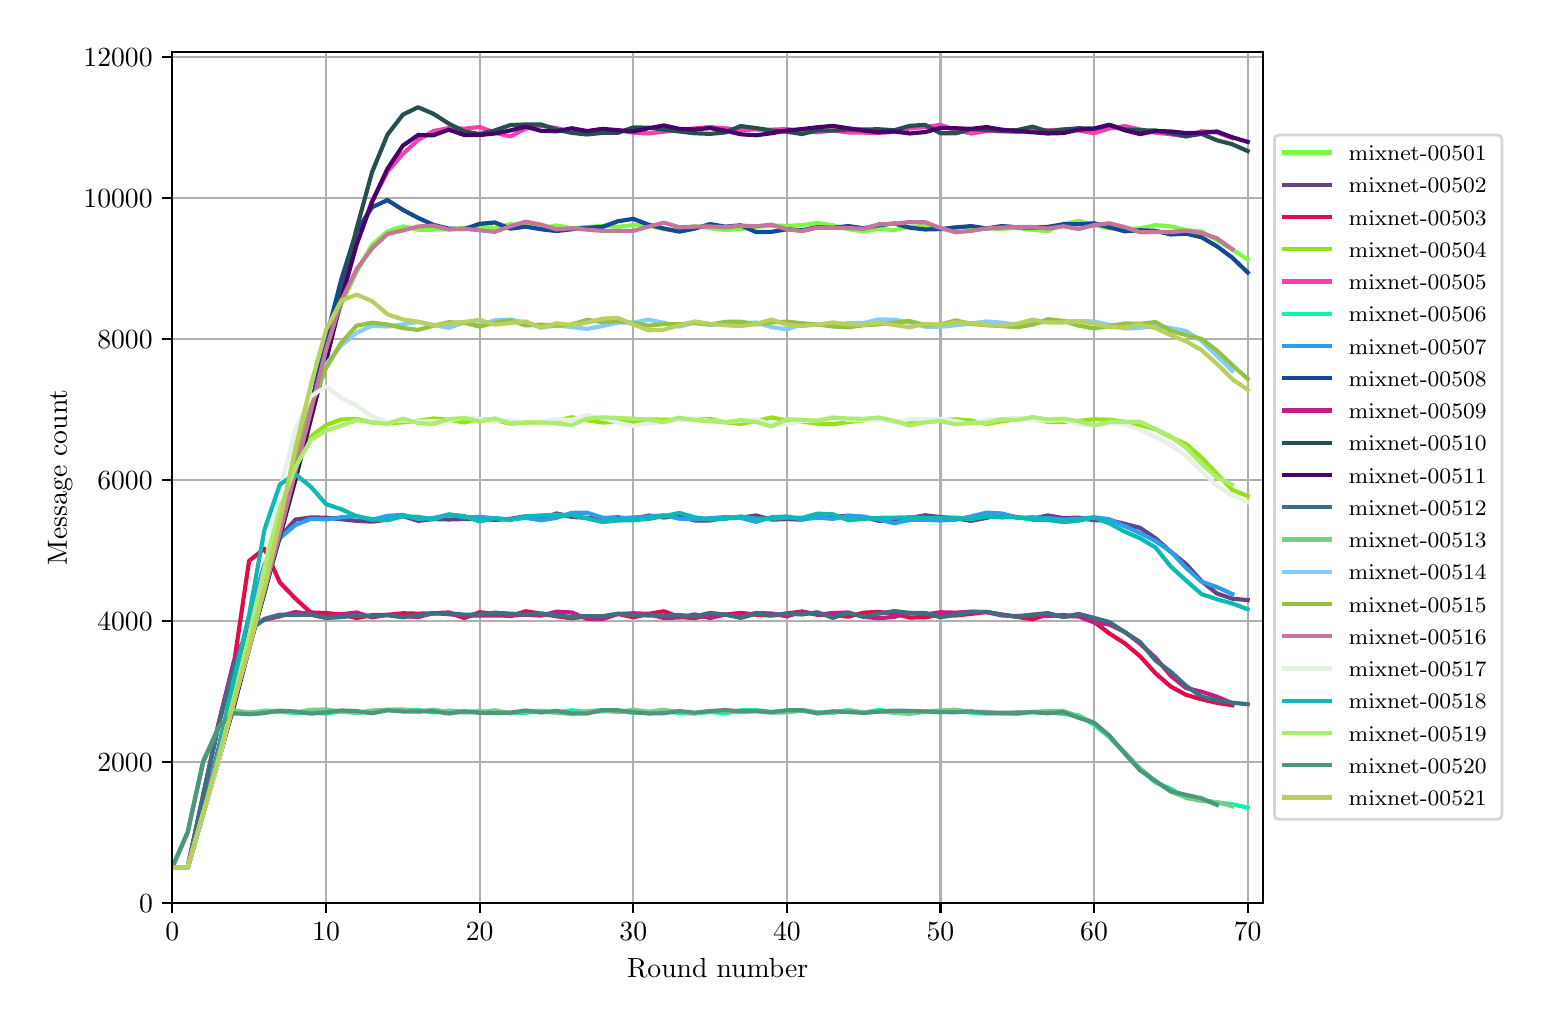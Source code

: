 \begingroup%
\makeatletter%
\begin{pgfpicture}%
\pgfpathrectangle{\pgfpointorigin}{\pgfqpoint{7.471in}{4.875in}}%
\pgfusepath{use as bounding box, clip}%
\begin{pgfscope}%
\pgfsetbuttcap%
\pgfsetmiterjoin%
\definecolor{currentfill}{rgb}{1.0,1.0,1.0}%
\pgfsetfillcolor{currentfill}%
\pgfsetlinewidth{0.0pt}%
\definecolor{currentstroke}{rgb}{1.0,1.0,1.0}%
\pgfsetstrokecolor{currentstroke}%
\pgfsetdash{}{0pt}%
\pgfpathmoveto{\pgfqpoint{0.0in}{0.0in}}%
\pgfpathlineto{\pgfqpoint{7.471in}{0.0in}}%
\pgfpathlineto{\pgfqpoint{7.471in}{4.875in}}%
\pgfpathlineto{\pgfqpoint{0.0in}{4.875in}}%
\pgfpathclose%
\pgfusepath{fill}%
\end{pgfscope}%
\begin{pgfscope}%
\pgfsetbuttcap%
\pgfsetmiterjoin%
\definecolor{currentfill}{rgb}{1.0,1.0,1.0}%
\pgfsetfillcolor{currentfill}%
\pgfsetlinewidth{0.0pt}%
\definecolor{currentstroke}{rgb}{0.0,0.0,0.0}%
\pgfsetstrokecolor{currentstroke}%
\pgfsetstrokeopacity{0.0}%
\pgfsetdash{}{0pt}%
\pgfpathmoveto{\pgfqpoint{0.723in}{0.499in}}%
\pgfpathlineto{\pgfqpoint{6.176in}{0.499in}}%
\pgfpathlineto{\pgfqpoint{6.176in}{4.755in}}%
\pgfpathlineto{\pgfqpoint{0.723in}{4.755in}}%
\pgfpathclose%
\pgfusepath{fill}%
\end{pgfscope}%
\begin{pgfscope}%
\pgfpathrectangle{\pgfqpoint{0.723in}{0.499in}}{\pgfqpoint{5.453in}{4.256in}}%
\pgfusepath{clip}%
\pgfsetrectcap%
\pgfsetroundjoin%
\pgfsetlinewidth{0.803pt}%
\definecolor{currentstroke}{rgb}{0.69,0.69,0.69}%
\pgfsetstrokecolor{currentstroke}%
\pgfsetdash{}{0pt}%
\pgfpathmoveto{\pgfqpoint{0.723in}{0.499in}}%
\pgfpathlineto{\pgfqpoint{0.723in}{4.755in}}%
\pgfusepath{stroke}%
\end{pgfscope}%
\begin{pgfscope}%
\pgfsetbuttcap%
\pgfsetroundjoin%
\definecolor{currentfill}{rgb}{0.0,0.0,0.0}%
\pgfsetfillcolor{currentfill}%
\pgfsetlinewidth{0.803pt}%
\definecolor{currentstroke}{rgb}{0.0,0.0,0.0}%
\pgfsetstrokecolor{currentstroke}%
\pgfsetdash{}{0pt}%
\pgfsys@defobject{currentmarker}{\pgfqpoint{0.0in}{-0.049in}}{\pgfqpoint{0.0in}{0.0in}}{%
\pgfpathmoveto{\pgfqpoint{0.0in}{0.0in}}%
\pgfpathlineto{\pgfqpoint{0.0in}{-0.049in}}%
\pgfusepath{stroke,fill}%
}%
\begin{pgfscope}%
\pgfsys@transformshift{0.723in}{0.499in}%
\pgfsys@useobject{currentmarker}{}%
\end{pgfscope}%
\end{pgfscope}%
\begin{pgfscope}%
\definecolor{textcolor}{rgb}{0.0,0.0,0.0}%
\pgfsetstrokecolor{textcolor}%
\pgfsetfillcolor{textcolor}%
\pgftext[x=0.723in,y=0.402in,,top]{\color{textcolor}\rmfamily\fontsize{10.0}{12.0}\selectfont \(\displaystyle 0\)}%
\end{pgfscope}%
\begin{pgfscope}%
\pgfpathrectangle{\pgfqpoint{0.723in}{0.499in}}{\pgfqpoint{5.453in}{4.256in}}%
\pgfusepath{clip}%
\pgfsetrectcap%
\pgfsetroundjoin%
\pgfsetlinewidth{0.803pt}%
\definecolor{currentstroke}{rgb}{0.69,0.69,0.69}%
\pgfsetstrokecolor{currentstroke}%
\pgfsetdash{}{0pt}%
\pgfpathmoveto{\pgfqpoint{1.492in}{0.499in}}%
\pgfpathlineto{\pgfqpoint{1.492in}{4.755in}}%
\pgfusepath{stroke}%
\end{pgfscope}%
\begin{pgfscope}%
\pgfsetbuttcap%
\pgfsetroundjoin%
\definecolor{currentfill}{rgb}{0.0,0.0,0.0}%
\pgfsetfillcolor{currentfill}%
\pgfsetlinewidth{0.803pt}%
\definecolor{currentstroke}{rgb}{0.0,0.0,0.0}%
\pgfsetstrokecolor{currentstroke}%
\pgfsetdash{}{0pt}%
\pgfsys@defobject{currentmarker}{\pgfqpoint{0.0in}{-0.049in}}{\pgfqpoint{0.0in}{0.0in}}{%
\pgfpathmoveto{\pgfqpoint{0.0in}{0.0in}}%
\pgfpathlineto{\pgfqpoint{0.0in}{-0.049in}}%
\pgfusepath{stroke,fill}%
}%
\begin{pgfscope}%
\pgfsys@transformshift{1.492in}{0.499in}%
\pgfsys@useobject{currentmarker}{}%
\end{pgfscope}%
\end{pgfscope}%
\begin{pgfscope}%
\definecolor{textcolor}{rgb}{0.0,0.0,0.0}%
\pgfsetstrokecolor{textcolor}%
\pgfsetfillcolor{textcolor}%
\pgftext[x=1.492in,y=0.402in,,top]{\color{textcolor}\rmfamily\fontsize{10.0}{12.0}\selectfont \(\displaystyle 10\)}%
\end{pgfscope}%
\begin{pgfscope}%
\pgfpathrectangle{\pgfqpoint{0.723in}{0.499in}}{\pgfqpoint{5.453in}{4.256in}}%
\pgfusepath{clip}%
\pgfsetrectcap%
\pgfsetroundjoin%
\pgfsetlinewidth{0.803pt}%
\definecolor{currentstroke}{rgb}{0.69,0.69,0.69}%
\pgfsetstrokecolor{currentstroke}%
\pgfsetdash{}{0pt}%
\pgfpathmoveto{\pgfqpoint{2.26in}{0.499in}}%
\pgfpathlineto{\pgfqpoint{2.26in}{4.755in}}%
\pgfusepath{stroke}%
\end{pgfscope}%
\begin{pgfscope}%
\pgfsetbuttcap%
\pgfsetroundjoin%
\definecolor{currentfill}{rgb}{0.0,0.0,0.0}%
\pgfsetfillcolor{currentfill}%
\pgfsetlinewidth{0.803pt}%
\definecolor{currentstroke}{rgb}{0.0,0.0,0.0}%
\pgfsetstrokecolor{currentstroke}%
\pgfsetdash{}{0pt}%
\pgfsys@defobject{currentmarker}{\pgfqpoint{0.0in}{-0.049in}}{\pgfqpoint{0.0in}{0.0in}}{%
\pgfpathmoveto{\pgfqpoint{0.0in}{0.0in}}%
\pgfpathlineto{\pgfqpoint{0.0in}{-0.049in}}%
\pgfusepath{stroke,fill}%
}%
\begin{pgfscope}%
\pgfsys@transformshift{2.26in}{0.499in}%
\pgfsys@useobject{currentmarker}{}%
\end{pgfscope}%
\end{pgfscope}%
\begin{pgfscope}%
\definecolor{textcolor}{rgb}{0.0,0.0,0.0}%
\pgfsetstrokecolor{textcolor}%
\pgfsetfillcolor{textcolor}%
\pgftext[x=2.26in,y=0.402in,,top]{\color{textcolor}\rmfamily\fontsize{10.0}{12.0}\selectfont \(\displaystyle 20\)}%
\end{pgfscope}%
\begin{pgfscope}%
\pgfpathrectangle{\pgfqpoint{0.723in}{0.499in}}{\pgfqpoint{5.453in}{4.256in}}%
\pgfusepath{clip}%
\pgfsetrectcap%
\pgfsetroundjoin%
\pgfsetlinewidth{0.803pt}%
\definecolor{currentstroke}{rgb}{0.69,0.69,0.69}%
\pgfsetstrokecolor{currentstroke}%
\pgfsetdash{}{0pt}%
\pgfpathmoveto{\pgfqpoint{3.028in}{0.499in}}%
\pgfpathlineto{\pgfqpoint{3.028in}{4.755in}}%
\pgfusepath{stroke}%
\end{pgfscope}%
\begin{pgfscope}%
\pgfsetbuttcap%
\pgfsetroundjoin%
\definecolor{currentfill}{rgb}{0.0,0.0,0.0}%
\pgfsetfillcolor{currentfill}%
\pgfsetlinewidth{0.803pt}%
\definecolor{currentstroke}{rgb}{0.0,0.0,0.0}%
\pgfsetstrokecolor{currentstroke}%
\pgfsetdash{}{0pt}%
\pgfsys@defobject{currentmarker}{\pgfqpoint{0.0in}{-0.049in}}{\pgfqpoint{0.0in}{0.0in}}{%
\pgfpathmoveto{\pgfqpoint{0.0in}{0.0in}}%
\pgfpathlineto{\pgfqpoint{0.0in}{-0.049in}}%
\pgfusepath{stroke,fill}%
}%
\begin{pgfscope}%
\pgfsys@transformshift{3.028in}{0.499in}%
\pgfsys@useobject{currentmarker}{}%
\end{pgfscope}%
\end{pgfscope}%
\begin{pgfscope}%
\definecolor{textcolor}{rgb}{0.0,0.0,0.0}%
\pgfsetstrokecolor{textcolor}%
\pgfsetfillcolor{textcolor}%
\pgftext[x=3.028in,y=0.402in,,top]{\color{textcolor}\rmfamily\fontsize{10.0}{12.0}\selectfont \(\displaystyle 30\)}%
\end{pgfscope}%
\begin{pgfscope}%
\pgfpathrectangle{\pgfqpoint{0.723in}{0.499in}}{\pgfqpoint{5.453in}{4.256in}}%
\pgfusepath{clip}%
\pgfsetrectcap%
\pgfsetroundjoin%
\pgfsetlinewidth{0.803pt}%
\definecolor{currentstroke}{rgb}{0.69,0.69,0.69}%
\pgfsetstrokecolor{currentstroke}%
\pgfsetdash{}{0pt}%
\pgfpathmoveto{\pgfqpoint{3.796in}{0.499in}}%
\pgfpathlineto{\pgfqpoint{3.796in}{4.755in}}%
\pgfusepath{stroke}%
\end{pgfscope}%
\begin{pgfscope}%
\pgfsetbuttcap%
\pgfsetroundjoin%
\definecolor{currentfill}{rgb}{0.0,0.0,0.0}%
\pgfsetfillcolor{currentfill}%
\pgfsetlinewidth{0.803pt}%
\definecolor{currentstroke}{rgb}{0.0,0.0,0.0}%
\pgfsetstrokecolor{currentstroke}%
\pgfsetdash{}{0pt}%
\pgfsys@defobject{currentmarker}{\pgfqpoint{0.0in}{-0.049in}}{\pgfqpoint{0.0in}{0.0in}}{%
\pgfpathmoveto{\pgfqpoint{0.0in}{0.0in}}%
\pgfpathlineto{\pgfqpoint{0.0in}{-0.049in}}%
\pgfusepath{stroke,fill}%
}%
\begin{pgfscope}%
\pgfsys@transformshift{3.796in}{0.499in}%
\pgfsys@useobject{currentmarker}{}%
\end{pgfscope}%
\end{pgfscope}%
\begin{pgfscope}%
\definecolor{textcolor}{rgb}{0.0,0.0,0.0}%
\pgfsetstrokecolor{textcolor}%
\pgfsetfillcolor{textcolor}%
\pgftext[x=3.796in,y=0.402in,,top]{\color{textcolor}\rmfamily\fontsize{10.0}{12.0}\selectfont \(\displaystyle 40\)}%
\end{pgfscope}%
\begin{pgfscope}%
\pgfpathrectangle{\pgfqpoint{0.723in}{0.499in}}{\pgfqpoint{5.453in}{4.256in}}%
\pgfusepath{clip}%
\pgfsetrectcap%
\pgfsetroundjoin%
\pgfsetlinewidth{0.803pt}%
\definecolor{currentstroke}{rgb}{0.69,0.69,0.69}%
\pgfsetstrokecolor{currentstroke}%
\pgfsetdash{}{0pt}%
\pgfpathmoveto{\pgfqpoint{4.564in}{0.499in}}%
\pgfpathlineto{\pgfqpoint{4.564in}{4.755in}}%
\pgfusepath{stroke}%
\end{pgfscope}%
\begin{pgfscope}%
\pgfsetbuttcap%
\pgfsetroundjoin%
\definecolor{currentfill}{rgb}{0.0,0.0,0.0}%
\pgfsetfillcolor{currentfill}%
\pgfsetlinewidth{0.803pt}%
\definecolor{currentstroke}{rgb}{0.0,0.0,0.0}%
\pgfsetstrokecolor{currentstroke}%
\pgfsetdash{}{0pt}%
\pgfsys@defobject{currentmarker}{\pgfqpoint{0.0in}{-0.049in}}{\pgfqpoint{0.0in}{0.0in}}{%
\pgfpathmoveto{\pgfqpoint{0.0in}{0.0in}}%
\pgfpathlineto{\pgfqpoint{0.0in}{-0.049in}}%
\pgfusepath{stroke,fill}%
}%
\begin{pgfscope}%
\pgfsys@transformshift{4.564in}{0.499in}%
\pgfsys@useobject{currentmarker}{}%
\end{pgfscope}%
\end{pgfscope}%
\begin{pgfscope}%
\definecolor{textcolor}{rgb}{0.0,0.0,0.0}%
\pgfsetstrokecolor{textcolor}%
\pgfsetfillcolor{textcolor}%
\pgftext[x=4.564in,y=0.402in,,top]{\color{textcolor}\rmfamily\fontsize{10.0}{12.0}\selectfont \(\displaystyle 50\)}%
\end{pgfscope}%
\begin{pgfscope}%
\pgfpathrectangle{\pgfqpoint{0.723in}{0.499in}}{\pgfqpoint{5.453in}{4.256in}}%
\pgfusepath{clip}%
\pgfsetrectcap%
\pgfsetroundjoin%
\pgfsetlinewidth{0.803pt}%
\definecolor{currentstroke}{rgb}{0.69,0.69,0.69}%
\pgfsetstrokecolor{currentstroke}%
\pgfsetdash{}{0pt}%
\pgfpathmoveto{\pgfqpoint{5.332in}{0.499in}}%
\pgfpathlineto{\pgfqpoint{5.332in}{4.755in}}%
\pgfusepath{stroke}%
\end{pgfscope}%
\begin{pgfscope}%
\pgfsetbuttcap%
\pgfsetroundjoin%
\definecolor{currentfill}{rgb}{0.0,0.0,0.0}%
\pgfsetfillcolor{currentfill}%
\pgfsetlinewidth{0.803pt}%
\definecolor{currentstroke}{rgb}{0.0,0.0,0.0}%
\pgfsetstrokecolor{currentstroke}%
\pgfsetdash{}{0pt}%
\pgfsys@defobject{currentmarker}{\pgfqpoint{0.0in}{-0.049in}}{\pgfqpoint{0.0in}{0.0in}}{%
\pgfpathmoveto{\pgfqpoint{0.0in}{0.0in}}%
\pgfpathlineto{\pgfqpoint{0.0in}{-0.049in}}%
\pgfusepath{stroke,fill}%
}%
\begin{pgfscope}%
\pgfsys@transformshift{5.332in}{0.499in}%
\pgfsys@useobject{currentmarker}{}%
\end{pgfscope}%
\end{pgfscope}%
\begin{pgfscope}%
\definecolor{textcolor}{rgb}{0.0,0.0,0.0}%
\pgfsetstrokecolor{textcolor}%
\pgfsetfillcolor{textcolor}%
\pgftext[x=5.332in,y=0.402in,,top]{\color{textcolor}\rmfamily\fontsize{10.0}{12.0}\selectfont \(\displaystyle 60\)}%
\end{pgfscope}%
\begin{pgfscope}%
\pgfpathrectangle{\pgfqpoint{0.723in}{0.499in}}{\pgfqpoint{5.453in}{4.256in}}%
\pgfusepath{clip}%
\pgfsetrectcap%
\pgfsetroundjoin%
\pgfsetlinewidth{0.803pt}%
\definecolor{currentstroke}{rgb}{0.69,0.69,0.69}%
\pgfsetstrokecolor{currentstroke}%
\pgfsetdash{}{0pt}%
\pgfpathmoveto{\pgfqpoint{6.1in}{0.499in}}%
\pgfpathlineto{\pgfqpoint{6.1in}{4.755in}}%
\pgfusepath{stroke}%
\end{pgfscope}%
\begin{pgfscope}%
\pgfsetbuttcap%
\pgfsetroundjoin%
\definecolor{currentfill}{rgb}{0.0,0.0,0.0}%
\pgfsetfillcolor{currentfill}%
\pgfsetlinewidth{0.803pt}%
\definecolor{currentstroke}{rgb}{0.0,0.0,0.0}%
\pgfsetstrokecolor{currentstroke}%
\pgfsetdash{}{0pt}%
\pgfsys@defobject{currentmarker}{\pgfqpoint{0.0in}{-0.049in}}{\pgfqpoint{0.0in}{0.0in}}{%
\pgfpathmoveto{\pgfqpoint{0.0in}{0.0in}}%
\pgfpathlineto{\pgfqpoint{0.0in}{-0.049in}}%
\pgfusepath{stroke,fill}%
}%
\begin{pgfscope}%
\pgfsys@transformshift{6.1in}{0.499in}%
\pgfsys@useobject{currentmarker}{}%
\end{pgfscope}%
\end{pgfscope}%
\begin{pgfscope}%
\definecolor{textcolor}{rgb}{0.0,0.0,0.0}%
\pgfsetstrokecolor{textcolor}%
\pgfsetfillcolor{textcolor}%
\pgftext[x=6.1in,y=0.402in,,top]{\color{textcolor}\rmfamily\fontsize{10.0}{12.0}\selectfont \(\displaystyle 70\)}%
\end{pgfscope}%
\begin{pgfscope}%
\definecolor{textcolor}{rgb}{0.0,0.0,0.0}%
\pgfsetstrokecolor{textcolor}%
\pgfsetfillcolor{textcolor}%
\pgftext[x=3.45in,y=0.223in,,top]{\color{textcolor}\rmfamily\fontsize{10.0}{12.0}\selectfont Round number}%
\end{pgfscope}%
\begin{pgfscope}%
\pgfpathrectangle{\pgfqpoint{0.723in}{0.499in}}{\pgfqpoint{5.453in}{4.256in}}%
\pgfusepath{clip}%
\pgfsetrectcap%
\pgfsetroundjoin%
\pgfsetlinewidth{0.803pt}%
\definecolor{currentstroke}{rgb}{0.69,0.69,0.69}%
\pgfsetstrokecolor{currentstroke}%
\pgfsetdash{}{0pt}%
\pgfpathmoveto{\pgfqpoint{0.723in}{0.499in}}%
\pgfpathlineto{\pgfqpoint{6.176in}{0.499in}}%
\pgfusepath{stroke}%
\end{pgfscope}%
\begin{pgfscope}%
\pgfsetbuttcap%
\pgfsetroundjoin%
\definecolor{currentfill}{rgb}{0.0,0.0,0.0}%
\pgfsetfillcolor{currentfill}%
\pgfsetlinewidth{0.803pt}%
\definecolor{currentstroke}{rgb}{0.0,0.0,0.0}%
\pgfsetstrokecolor{currentstroke}%
\pgfsetdash{}{0pt}%
\pgfsys@defobject{currentmarker}{\pgfqpoint{-0.049in}{0.0in}}{\pgfqpoint{0.0in}{0.0in}}{%
\pgfpathmoveto{\pgfqpoint{0.0in}{0.0in}}%
\pgfpathlineto{\pgfqpoint{-0.049in}{0.0in}}%
\pgfusepath{stroke,fill}%
}%
\begin{pgfscope}%
\pgfsys@transformshift{0.723in}{0.499in}%
\pgfsys@useobject{currentmarker}{}%
\end{pgfscope}%
\end{pgfscope}%
\begin{pgfscope}%
\definecolor{textcolor}{rgb}{0.0,0.0,0.0}%
\pgfsetstrokecolor{textcolor}%
\pgfsetfillcolor{textcolor}%
\pgftext[x=0.557in,y=0.451in,left,base]{\color{textcolor}\rmfamily\fontsize{10.0}{12.0}\selectfont \(\displaystyle 0\)}%
\end{pgfscope}%
\begin{pgfscope}%
\pgfpathrectangle{\pgfqpoint{0.723in}{0.499in}}{\pgfqpoint{5.453in}{4.256in}}%
\pgfusepath{clip}%
\pgfsetrectcap%
\pgfsetroundjoin%
\pgfsetlinewidth{0.803pt}%
\definecolor{currentstroke}{rgb}{0.69,0.69,0.69}%
\pgfsetstrokecolor{currentstroke}%
\pgfsetdash{}{0pt}%
\pgfpathmoveto{\pgfqpoint{0.723in}{1.204in}}%
\pgfpathlineto{\pgfqpoint{6.176in}{1.204in}}%
\pgfusepath{stroke}%
\end{pgfscope}%
\begin{pgfscope}%
\pgfsetbuttcap%
\pgfsetroundjoin%
\definecolor{currentfill}{rgb}{0.0,0.0,0.0}%
\pgfsetfillcolor{currentfill}%
\pgfsetlinewidth{0.803pt}%
\definecolor{currentstroke}{rgb}{0.0,0.0,0.0}%
\pgfsetstrokecolor{currentstroke}%
\pgfsetdash{}{0pt}%
\pgfsys@defobject{currentmarker}{\pgfqpoint{-0.049in}{0.0in}}{\pgfqpoint{0.0in}{0.0in}}{%
\pgfpathmoveto{\pgfqpoint{0.0in}{0.0in}}%
\pgfpathlineto{\pgfqpoint{-0.049in}{0.0in}}%
\pgfusepath{stroke,fill}%
}%
\begin{pgfscope}%
\pgfsys@transformshift{0.723in}{1.204in}%
\pgfsys@useobject{currentmarker}{}%
\end{pgfscope}%
\end{pgfscope}%
\begin{pgfscope}%
\definecolor{textcolor}{rgb}{0.0,0.0,0.0}%
\pgfsetstrokecolor{textcolor}%
\pgfsetfillcolor{textcolor}%
\pgftext[x=0.348in,y=1.156in,left,base]{\color{textcolor}\rmfamily\fontsize{10.0}{12.0}\selectfont \(\displaystyle 2000\)}%
\end{pgfscope}%
\begin{pgfscope}%
\pgfpathrectangle{\pgfqpoint{0.723in}{0.499in}}{\pgfqpoint{5.453in}{4.256in}}%
\pgfusepath{clip}%
\pgfsetrectcap%
\pgfsetroundjoin%
\pgfsetlinewidth{0.803pt}%
\definecolor{currentstroke}{rgb}{0.69,0.69,0.69}%
\pgfsetstrokecolor{currentstroke}%
\pgfsetdash{}{0pt}%
\pgfpathmoveto{\pgfqpoint{0.723in}{1.909in}}%
\pgfpathlineto{\pgfqpoint{6.176in}{1.909in}}%
\pgfusepath{stroke}%
\end{pgfscope}%
\begin{pgfscope}%
\pgfsetbuttcap%
\pgfsetroundjoin%
\definecolor{currentfill}{rgb}{0.0,0.0,0.0}%
\pgfsetfillcolor{currentfill}%
\pgfsetlinewidth{0.803pt}%
\definecolor{currentstroke}{rgb}{0.0,0.0,0.0}%
\pgfsetstrokecolor{currentstroke}%
\pgfsetdash{}{0pt}%
\pgfsys@defobject{currentmarker}{\pgfqpoint{-0.049in}{0.0in}}{\pgfqpoint{0.0in}{0.0in}}{%
\pgfpathmoveto{\pgfqpoint{0.0in}{0.0in}}%
\pgfpathlineto{\pgfqpoint{-0.049in}{0.0in}}%
\pgfusepath{stroke,fill}%
}%
\begin{pgfscope}%
\pgfsys@transformshift{0.723in}{1.909in}%
\pgfsys@useobject{currentmarker}{}%
\end{pgfscope}%
\end{pgfscope}%
\begin{pgfscope}%
\definecolor{textcolor}{rgb}{0.0,0.0,0.0}%
\pgfsetstrokecolor{textcolor}%
\pgfsetfillcolor{textcolor}%
\pgftext[x=0.348in,y=1.86in,left,base]{\color{textcolor}\rmfamily\fontsize{10.0}{12.0}\selectfont \(\displaystyle 4000\)}%
\end{pgfscope}%
\begin{pgfscope}%
\pgfpathrectangle{\pgfqpoint{0.723in}{0.499in}}{\pgfqpoint{5.453in}{4.256in}}%
\pgfusepath{clip}%
\pgfsetrectcap%
\pgfsetroundjoin%
\pgfsetlinewidth{0.803pt}%
\definecolor{currentstroke}{rgb}{0.69,0.69,0.69}%
\pgfsetstrokecolor{currentstroke}%
\pgfsetdash{}{0pt}%
\pgfpathmoveto{\pgfqpoint{0.723in}{2.613in}}%
\pgfpathlineto{\pgfqpoint{6.176in}{2.613in}}%
\pgfusepath{stroke}%
\end{pgfscope}%
\begin{pgfscope}%
\pgfsetbuttcap%
\pgfsetroundjoin%
\definecolor{currentfill}{rgb}{0.0,0.0,0.0}%
\pgfsetfillcolor{currentfill}%
\pgfsetlinewidth{0.803pt}%
\definecolor{currentstroke}{rgb}{0.0,0.0,0.0}%
\pgfsetstrokecolor{currentstroke}%
\pgfsetdash{}{0pt}%
\pgfsys@defobject{currentmarker}{\pgfqpoint{-0.049in}{0.0in}}{\pgfqpoint{0.0in}{0.0in}}{%
\pgfpathmoveto{\pgfqpoint{0.0in}{0.0in}}%
\pgfpathlineto{\pgfqpoint{-0.049in}{0.0in}}%
\pgfusepath{stroke,fill}%
}%
\begin{pgfscope}%
\pgfsys@transformshift{0.723in}{2.613in}%
\pgfsys@useobject{currentmarker}{}%
\end{pgfscope}%
\end{pgfscope}%
\begin{pgfscope}%
\definecolor{textcolor}{rgb}{0.0,0.0,0.0}%
\pgfsetstrokecolor{textcolor}%
\pgfsetfillcolor{textcolor}%
\pgftext[x=0.348in,y=2.565in,left,base]{\color{textcolor}\rmfamily\fontsize{10.0}{12.0}\selectfont \(\displaystyle 6000\)}%
\end{pgfscope}%
\begin{pgfscope}%
\pgfpathrectangle{\pgfqpoint{0.723in}{0.499in}}{\pgfqpoint{5.453in}{4.256in}}%
\pgfusepath{clip}%
\pgfsetrectcap%
\pgfsetroundjoin%
\pgfsetlinewidth{0.803pt}%
\definecolor{currentstroke}{rgb}{0.69,0.69,0.69}%
\pgfsetstrokecolor{currentstroke}%
\pgfsetdash{}{0pt}%
\pgfpathmoveto{\pgfqpoint{0.723in}{3.318in}}%
\pgfpathlineto{\pgfqpoint{6.176in}{3.318in}}%
\pgfusepath{stroke}%
\end{pgfscope}%
\begin{pgfscope}%
\pgfsetbuttcap%
\pgfsetroundjoin%
\definecolor{currentfill}{rgb}{0.0,0.0,0.0}%
\pgfsetfillcolor{currentfill}%
\pgfsetlinewidth{0.803pt}%
\definecolor{currentstroke}{rgb}{0.0,0.0,0.0}%
\pgfsetstrokecolor{currentstroke}%
\pgfsetdash{}{0pt}%
\pgfsys@defobject{currentmarker}{\pgfqpoint{-0.049in}{0.0in}}{\pgfqpoint{0.0in}{0.0in}}{%
\pgfpathmoveto{\pgfqpoint{0.0in}{0.0in}}%
\pgfpathlineto{\pgfqpoint{-0.049in}{0.0in}}%
\pgfusepath{stroke,fill}%
}%
\begin{pgfscope}%
\pgfsys@transformshift{0.723in}{3.318in}%
\pgfsys@useobject{currentmarker}{}%
\end{pgfscope}%
\end{pgfscope}%
\begin{pgfscope}%
\definecolor{textcolor}{rgb}{0.0,0.0,0.0}%
\pgfsetstrokecolor{textcolor}%
\pgfsetfillcolor{textcolor}%
\pgftext[x=0.348in,y=3.27in,left,base]{\color{textcolor}\rmfamily\fontsize{10.0}{12.0}\selectfont \(\displaystyle 8000\)}%
\end{pgfscope}%
\begin{pgfscope}%
\pgfpathrectangle{\pgfqpoint{0.723in}{0.499in}}{\pgfqpoint{5.453in}{4.256in}}%
\pgfusepath{clip}%
\pgfsetrectcap%
\pgfsetroundjoin%
\pgfsetlinewidth{0.803pt}%
\definecolor{currentstroke}{rgb}{0.69,0.69,0.69}%
\pgfsetstrokecolor{currentstroke}%
\pgfsetdash{}{0pt}%
\pgfpathmoveto{\pgfqpoint{0.723in}{4.022in}}%
\pgfpathlineto{\pgfqpoint{6.176in}{4.022in}}%
\pgfusepath{stroke}%
\end{pgfscope}%
\begin{pgfscope}%
\pgfsetbuttcap%
\pgfsetroundjoin%
\definecolor{currentfill}{rgb}{0.0,0.0,0.0}%
\pgfsetfillcolor{currentfill}%
\pgfsetlinewidth{0.803pt}%
\definecolor{currentstroke}{rgb}{0.0,0.0,0.0}%
\pgfsetstrokecolor{currentstroke}%
\pgfsetdash{}{0pt}%
\pgfsys@defobject{currentmarker}{\pgfqpoint{-0.049in}{0.0in}}{\pgfqpoint{0.0in}{0.0in}}{%
\pgfpathmoveto{\pgfqpoint{0.0in}{0.0in}}%
\pgfpathlineto{\pgfqpoint{-0.049in}{0.0in}}%
\pgfusepath{stroke,fill}%
}%
\begin{pgfscope}%
\pgfsys@transformshift{0.723in}{4.022in}%
\pgfsys@useobject{currentmarker}{}%
\end{pgfscope}%
\end{pgfscope}%
\begin{pgfscope}%
\definecolor{textcolor}{rgb}{0.0,0.0,0.0}%
\pgfsetstrokecolor{textcolor}%
\pgfsetfillcolor{textcolor}%
\pgftext[x=0.279in,y=3.974in,left,base]{\color{textcolor}\rmfamily\fontsize{10.0}{12.0}\selectfont \(\displaystyle 10000\)}%
\end{pgfscope}%
\begin{pgfscope}%
\pgfpathrectangle{\pgfqpoint{0.723in}{0.499in}}{\pgfqpoint{5.453in}{4.256in}}%
\pgfusepath{clip}%
\pgfsetrectcap%
\pgfsetroundjoin%
\pgfsetlinewidth{0.803pt}%
\definecolor{currentstroke}{rgb}{0.69,0.69,0.69}%
\pgfsetstrokecolor{currentstroke}%
\pgfsetdash{}{0pt}%
\pgfpathmoveto{\pgfqpoint{0.723in}{4.727in}}%
\pgfpathlineto{\pgfqpoint{6.176in}{4.727in}}%
\pgfusepath{stroke}%
\end{pgfscope}%
\begin{pgfscope}%
\pgfsetbuttcap%
\pgfsetroundjoin%
\definecolor{currentfill}{rgb}{0.0,0.0,0.0}%
\pgfsetfillcolor{currentfill}%
\pgfsetlinewidth{0.803pt}%
\definecolor{currentstroke}{rgb}{0.0,0.0,0.0}%
\pgfsetstrokecolor{currentstroke}%
\pgfsetdash{}{0pt}%
\pgfsys@defobject{currentmarker}{\pgfqpoint{-0.049in}{0.0in}}{\pgfqpoint{0.0in}{0.0in}}{%
\pgfpathmoveto{\pgfqpoint{0.0in}{0.0in}}%
\pgfpathlineto{\pgfqpoint{-0.049in}{0.0in}}%
\pgfusepath{stroke,fill}%
}%
\begin{pgfscope}%
\pgfsys@transformshift{0.723in}{4.727in}%
\pgfsys@useobject{currentmarker}{}%
\end{pgfscope}%
\end{pgfscope}%
\begin{pgfscope}%
\definecolor{textcolor}{rgb}{0.0,0.0,0.0}%
\pgfsetstrokecolor{textcolor}%
\pgfsetfillcolor{textcolor}%
\pgftext[x=0.279in,y=4.679in,left,base]{\color{textcolor}\rmfamily\fontsize{10.0}{12.0}\selectfont \(\displaystyle 12000\)}%
\end{pgfscope}%
\begin{pgfscope}%
\definecolor{textcolor}{rgb}{0.0,0.0,0.0}%
\pgfsetstrokecolor{textcolor}%
\pgfsetfillcolor{textcolor}%
\pgftext[x=0.223in,y=2.627in,,bottom,rotate=90.0]{\color{textcolor}\rmfamily\fontsize{10.0}{12.0}\selectfont Message count}%
\end{pgfscope}%
\begin{pgfscope}%
\pgfpathrectangle{\pgfqpoint{0.723in}{0.499in}}{\pgfqpoint{5.453in}{4.256in}}%
\pgfusepath{clip}%
\pgfsetrectcap%
\pgfsetroundjoin%
\pgfsetlinewidth{1.506pt}%
\definecolor{currentstroke}{rgb}{0.49,0.974,0.259}%
\pgfsetstrokecolor{currentstroke}%
\pgfsetdash{}{0pt}%
\pgfpathmoveto{\pgfqpoint{0.723in}{0.676in}}%
\pgfpathlineto{\pgfqpoint{0.8in}{0.676in}}%
\pgfpathlineto{\pgfqpoint{0.877in}{0.949in}}%
\pgfpathlineto{\pgfqpoint{0.954in}{1.204in}}%
\pgfpathlineto{\pgfqpoint{1.031in}{1.5in}}%
\pgfpathlineto{\pgfqpoint{1.107in}{1.781in}}%
\pgfpathlineto{\pgfqpoint{1.184in}{2.05in}}%
\pgfpathlineto{\pgfqpoint{1.261in}{2.345in}}%
\pgfpathlineto{\pgfqpoint{1.338in}{2.655in}}%
\pgfpathlineto{\pgfqpoint{1.415in}{2.96in}}%
\pgfpathlineto{\pgfqpoint{1.492in}{3.249in}}%
\pgfpathlineto{\pgfqpoint{1.568in}{3.492in}}%
\pgfpathlineto{\pgfqpoint{1.645in}{3.655in}}%
\pgfpathlineto{\pgfqpoint{1.722in}{3.79in}}%
\pgfpathlineto{\pgfqpoint{1.799in}{3.856in}}%
\pgfpathlineto{\pgfqpoint{1.876in}{3.882in}}%
\pgfpathlineto{\pgfqpoint{1.952in}{3.864in}}%
\pgfpathlineto{\pgfqpoint{2.029in}{3.865in}}%
\pgfpathlineto{\pgfqpoint{2.106in}{3.866in}}%
\pgfpathlineto{\pgfqpoint{2.183in}{3.874in}}%
\pgfpathlineto{\pgfqpoint{2.26in}{3.88in}}%
\pgfpathlineto{\pgfqpoint{2.336in}{3.874in}}%
\pgfpathlineto{\pgfqpoint{2.413in}{3.892in}}%
\pgfpathlineto{\pgfqpoint{2.49in}{3.889in}}%
\pgfpathlineto{\pgfqpoint{2.567in}{3.872in}}%
\pgfpathlineto{\pgfqpoint{2.644in}{3.886in}}%
\pgfpathlineto{\pgfqpoint{2.72in}{3.872in}}%
\pgfpathlineto{\pgfqpoint{2.797in}{3.878in}}%
\pgfpathlineto{\pgfqpoint{2.874in}{3.884in}}%
\pgfpathlineto{\pgfqpoint{2.951in}{3.879in}}%
\pgfpathlineto{\pgfqpoint{3.028in}{3.888in}}%
\pgfpathlineto{\pgfqpoint{3.104in}{3.886in}}%
\pgfpathlineto{\pgfqpoint{3.181in}{3.867in}}%
\pgfpathlineto{\pgfqpoint{3.258in}{3.859in}}%
\pgfpathlineto{\pgfqpoint{3.335in}{3.883in}}%
\pgfpathlineto{\pgfqpoint{3.412in}{3.872in}}%
\pgfpathlineto{\pgfqpoint{3.488in}{3.863in}}%
\pgfpathlineto{\pgfqpoint{3.565in}{3.868in}}%
\pgfpathlineto{\pgfqpoint{3.642in}{3.879in}}%
\pgfpathlineto{\pgfqpoint{3.719in}{3.885in}}%
\pgfpathlineto{\pgfqpoint{3.796in}{3.884in}}%
\pgfpathlineto{\pgfqpoint{3.872in}{3.888in}}%
\pgfpathlineto{\pgfqpoint{3.949in}{3.898in}}%
\pgfpathlineto{\pgfqpoint{4.026in}{3.887in}}%
\pgfpathlineto{\pgfqpoint{4.103in}{3.867in}}%
\pgfpathlineto{\pgfqpoint{4.18in}{3.856in}}%
\pgfpathlineto{\pgfqpoint{4.256in}{3.869in}}%
\pgfpathlineto{\pgfqpoint{4.333in}{3.863in}}%
\pgfpathlineto{\pgfqpoint{4.41in}{3.88in}}%
\pgfpathlineto{\pgfqpoint{4.487in}{3.883in}}%
\pgfpathlineto{\pgfqpoint{4.564in}{3.865in}}%
\pgfpathlineto{\pgfqpoint{4.64in}{3.878in}}%
\pgfpathlineto{\pgfqpoint{4.717in}{3.878in}}%
\pgfpathlineto{\pgfqpoint{4.794in}{3.871in}}%
\pgfpathlineto{\pgfqpoint{4.871in}{3.869in}}%
\pgfpathlineto{\pgfqpoint{4.948in}{3.874in}}%
\pgfpathlineto{\pgfqpoint{5.024in}{3.864in}}%
\pgfpathlineto{\pgfqpoint{5.101in}{3.858in}}%
\pgfpathlineto{\pgfqpoint{5.178in}{3.893in}}%
\pgfpathlineto{\pgfqpoint{5.255in}{3.909in}}%
\pgfpathlineto{\pgfqpoint{5.332in}{3.886in}}%
\pgfpathlineto{\pgfqpoint{5.408in}{3.872in}}%
\pgfpathlineto{\pgfqpoint{5.485in}{3.869in}}%
\pgfpathlineto{\pgfqpoint{5.562in}{3.871in}}%
\pgfpathlineto{\pgfqpoint{5.639in}{3.888in}}%
\pgfpathlineto{\pgfqpoint{5.716in}{3.881in}}%
\pgfpathlineto{\pgfqpoint{5.792in}{3.863in}}%
\pgfpathlineto{\pgfqpoint{5.869in}{3.856in}}%
\pgfpathlineto{\pgfqpoint{5.946in}{3.812in}}%
\pgfpathlineto{\pgfqpoint{6.023in}{3.766in}}%
\pgfpathlineto{\pgfqpoint{6.1in}{3.716in}}%
\pgfusepath{stroke}%
\end{pgfscope}%
\begin{pgfscope}%
\pgfpathrectangle{\pgfqpoint{0.723in}{0.499in}}{\pgfqpoint{5.453in}{4.256in}}%
\pgfusepath{clip}%
\pgfsetrectcap%
\pgfsetroundjoin%
\pgfsetlinewidth{1.506pt}%
\definecolor{currentstroke}{rgb}{0.404,0.259,0.525}%
\pgfsetstrokecolor{currentstroke}%
\pgfsetdash{}{0pt}%
\pgfpathmoveto{\pgfqpoint{0.723in}{0.676in}}%
\pgfpathlineto{\pgfqpoint{0.8in}{0.676in}}%
\pgfpathlineto{\pgfqpoint{0.877in}{0.943in}}%
\pgfpathlineto{\pgfqpoint{0.954in}{1.272in}}%
\pgfpathlineto{\pgfqpoint{1.031in}{1.608in}}%
\pgfpathlineto{\pgfqpoint{1.107in}{1.923in}}%
\pgfpathlineto{\pgfqpoint{1.184in}{2.19in}}%
\pgfpathlineto{\pgfqpoint{1.261in}{2.328in}}%
\pgfpathlineto{\pgfqpoint{1.338in}{2.415in}}%
\pgfpathlineto{\pgfqpoint{1.415in}{2.426in}}%
\pgfpathlineto{\pgfqpoint{1.492in}{2.425in}}%
\pgfpathlineto{\pgfqpoint{1.568in}{2.417in}}%
\pgfpathlineto{\pgfqpoint{1.645in}{2.409in}}%
\pgfpathlineto{\pgfqpoint{1.722in}{2.405in}}%
\pgfpathlineto{\pgfqpoint{1.799in}{2.415in}}%
\pgfpathlineto{\pgfqpoint{1.876in}{2.433in}}%
\pgfpathlineto{\pgfqpoint{1.952in}{2.409in}}%
\pgfpathlineto{\pgfqpoint{2.029in}{2.418in}}%
\pgfpathlineto{\pgfqpoint{2.106in}{2.416in}}%
\pgfpathlineto{\pgfqpoint{2.183in}{2.418in}}%
\pgfpathlineto{\pgfqpoint{2.26in}{2.418in}}%
\pgfpathlineto{\pgfqpoint{2.336in}{2.414in}}%
\pgfpathlineto{\pgfqpoint{2.413in}{2.419in}}%
\pgfpathlineto{\pgfqpoint{2.49in}{2.432in}}%
\pgfpathlineto{\pgfqpoint{2.567in}{2.419in}}%
\pgfpathlineto{\pgfqpoint{2.644in}{2.446in}}%
\pgfpathlineto{\pgfqpoint{2.72in}{2.429in}}%
\pgfpathlineto{\pgfqpoint{2.797in}{2.424in}}%
\pgfpathlineto{\pgfqpoint{2.874in}{2.422in}}%
\pgfpathlineto{\pgfqpoint{2.951in}{2.427in}}%
\pgfpathlineto{\pgfqpoint{3.028in}{2.416in}}%
\pgfpathlineto{\pgfqpoint{3.104in}{2.436in}}%
\pgfpathlineto{\pgfqpoint{3.181in}{2.426in}}%
\pgfpathlineto{\pgfqpoint{3.258in}{2.434in}}%
\pgfpathlineto{\pgfqpoint{3.335in}{2.411in}}%
\pgfpathlineto{\pgfqpoint{3.412in}{2.411in}}%
\pgfpathlineto{\pgfqpoint{3.488in}{2.424in}}%
\pgfpathlineto{\pgfqpoint{3.565in}{2.425in}}%
\pgfpathlineto{\pgfqpoint{3.642in}{2.436in}}%
\pgfpathlineto{\pgfqpoint{3.719in}{2.415in}}%
\pgfpathlineto{\pgfqpoint{3.796in}{2.418in}}%
\pgfpathlineto{\pgfqpoint{3.872in}{2.415in}}%
\pgfpathlineto{\pgfqpoint{3.949in}{2.43in}}%
\pgfpathlineto{\pgfqpoint{4.026in}{2.428in}}%
\pgfpathlineto{\pgfqpoint{4.103in}{2.435in}}%
\pgfpathlineto{\pgfqpoint{4.18in}{2.429in}}%
\pgfpathlineto{\pgfqpoint{4.256in}{2.409in}}%
\pgfpathlineto{\pgfqpoint{4.333in}{2.412in}}%
\pgfpathlineto{\pgfqpoint{4.41in}{2.423in}}%
\pgfpathlineto{\pgfqpoint{4.487in}{2.437in}}%
\pgfpathlineto{\pgfqpoint{4.564in}{2.428in}}%
\pgfpathlineto{\pgfqpoint{4.64in}{2.422in}}%
\pgfpathlineto{\pgfqpoint{4.717in}{2.409in}}%
\pgfpathlineto{\pgfqpoint{4.794in}{2.424in}}%
\pgfpathlineto{\pgfqpoint{4.871in}{2.443in}}%
\pgfpathlineto{\pgfqpoint{4.948in}{2.427in}}%
\pgfpathlineto{\pgfqpoint{5.024in}{2.419in}}%
\pgfpathlineto{\pgfqpoint{5.101in}{2.436in}}%
\pgfpathlineto{\pgfqpoint{5.178in}{2.423in}}%
\pgfpathlineto{\pgfqpoint{5.255in}{2.425in}}%
\pgfpathlineto{\pgfqpoint{5.332in}{2.412in}}%
\pgfpathlineto{\pgfqpoint{5.408in}{2.413in}}%
\pgfpathlineto{\pgfqpoint{5.485in}{2.394in}}%
\pgfpathlineto{\pgfqpoint{5.562in}{2.374in}}%
\pgfpathlineto{\pgfqpoint{5.639in}{2.322in}}%
\pgfpathlineto{\pgfqpoint{5.716in}{2.254in}}%
\pgfpathlineto{\pgfqpoint{5.792in}{2.193in}}%
\pgfpathlineto{\pgfqpoint{5.869in}{2.108in}}%
\pgfpathlineto{\pgfqpoint{5.946in}{2.046in}}%
\pgfpathlineto{\pgfqpoint{6.023in}{2.02in}}%
\pgfpathlineto{\pgfqpoint{6.1in}{2.013in}}%
\pgfusepath{stroke}%
\end{pgfscope}%
\begin{pgfscope}%
\pgfpathrectangle{\pgfqpoint{0.723in}{0.499in}}{\pgfqpoint{5.453in}{4.256in}}%
\pgfusepath{clip}%
\pgfsetrectcap%
\pgfsetroundjoin%
\pgfsetlinewidth{1.506pt}%
\definecolor{currentstroke}{rgb}{0.893,0.045,0.292}%
\pgfsetstrokecolor{currentstroke}%
\pgfsetdash{}{0pt}%
\pgfpathmoveto{\pgfqpoint{0.723in}{0.676in}}%
\pgfpathlineto{\pgfqpoint{0.8in}{0.676in}}%
\pgfpathlineto{\pgfqpoint{0.877in}{1.033in}}%
\pgfpathlineto{\pgfqpoint{0.954in}{1.387in}}%
\pgfpathlineto{\pgfqpoint{1.031in}{1.693in}}%
\pgfpathlineto{\pgfqpoint{1.107in}{2.209in}}%
\pgfpathlineto{\pgfqpoint{1.184in}{2.27in}}%
\pgfpathlineto{\pgfqpoint{1.261in}{2.101in}}%
\pgfpathlineto{\pgfqpoint{1.338in}{2.021in}}%
\pgfpathlineto{\pgfqpoint{1.415in}{1.951in}}%
\pgfpathlineto{\pgfqpoint{1.492in}{1.948in}}%
\pgfpathlineto{\pgfqpoint{1.568in}{1.941in}}%
\pgfpathlineto{\pgfqpoint{1.645in}{1.923in}}%
\pgfpathlineto{\pgfqpoint{1.722in}{1.938in}}%
\pgfpathlineto{\pgfqpoint{1.799in}{1.939in}}%
\pgfpathlineto{\pgfqpoint{1.876in}{1.947in}}%
\pgfpathlineto{\pgfqpoint{1.952in}{1.945in}}%
\pgfpathlineto{\pgfqpoint{2.029in}{1.947in}}%
\pgfpathlineto{\pgfqpoint{2.106in}{1.951in}}%
\pgfpathlineto{\pgfqpoint{2.183in}{1.923in}}%
\pgfpathlineto{\pgfqpoint{2.26in}{1.952in}}%
\pgfpathlineto{\pgfqpoint{2.336in}{1.944in}}%
\pgfpathlineto{\pgfqpoint{2.413in}{1.933in}}%
\pgfpathlineto{\pgfqpoint{2.49in}{1.957in}}%
\pgfpathlineto{\pgfqpoint{2.567in}{1.945in}}%
\pgfpathlineto{\pgfqpoint{2.644in}{1.932in}}%
\pgfpathlineto{\pgfqpoint{2.72in}{1.922in}}%
\pgfpathlineto{\pgfqpoint{2.797in}{1.932in}}%
\pgfpathlineto{\pgfqpoint{2.874in}{1.93in}}%
\pgfpathlineto{\pgfqpoint{2.951in}{1.944in}}%
\pgfpathlineto{\pgfqpoint{3.028in}{1.927in}}%
\pgfpathlineto{\pgfqpoint{3.104in}{1.944in}}%
\pgfpathlineto{\pgfqpoint{3.181in}{1.957in}}%
\pgfpathlineto{\pgfqpoint{3.258in}{1.928in}}%
\pgfpathlineto{\pgfqpoint{3.335in}{1.923in}}%
\pgfpathlineto{\pgfqpoint{3.412in}{1.939in}}%
\pgfpathlineto{\pgfqpoint{3.488in}{1.94in}}%
\pgfpathlineto{\pgfqpoint{3.565in}{1.949in}}%
\pgfpathlineto{\pgfqpoint{3.642in}{1.94in}}%
\pgfpathlineto{\pgfqpoint{3.719in}{1.935in}}%
\pgfpathlineto{\pgfqpoint{3.796in}{1.946in}}%
\pgfpathlineto{\pgfqpoint{3.872in}{1.956in}}%
\pgfpathlineto{\pgfqpoint{3.949in}{1.94in}}%
\pgfpathlineto{\pgfqpoint{4.026in}{1.938in}}%
\pgfpathlineto{\pgfqpoint{4.103in}{1.93in}}%
\pgfpathlineto{\pgfqpoint{4.18in}{1.95in}}%
\pgfpathlineto{\pgfqpoint{4.256in}{1.954in}}%
\pgfpathlineto{\pgfqpoint{4.333in}{1.944in}}%
\pgfpathlineto{\pgfqpoint{4.41in}{1.926in}}%
\pgfpathlineto{\pgfqpoint{4.487in}{1.927in}}%
\pgfpathlineto{\pgfqpoint{4.564in}{1.939in}}%
\pgfpathlineto{\pgfqpoint{4.64in}{1.936in}}%
\pgfpathlineto{\pgfqpoint{4.717in}{1.944in}}%
\pgfpathlineto{\pgfqpoint{4.794in}{1.953in}}%
\pgfpathlineto{\pgfqpoint{4.871in}{1.941in}}%
\pgfpathlineto{\pgfqpoint{4.948in}{1.929in}}%
\pgfpathlineto{\pgfqpoint{5.024in}{1.917in}}%
\pgfpathlineto{\pgfqpoint{5.101in}{1.941in}}%
\pgfpathlineto{\pgfqpoint{5.178in}{1.931in}}%
\pgfpathlineto{\pgfqpoint{5.255in}{1.932in}}%
\pgfpathlineto{\pgfqpoint{5.332in}{1.904in}}%
\pgfpathlineto{\pgfqpoint{5.408in}{1.846in}}%
\pgfpathlineto{\pgfqpoint{5.485in}{1.797in}}%
\pgfpathlineto{\pgfqpoint{5.562in}{1.732in}}%
\pgfpathlineto{\pgfqpoint{5.639in}{1.647in}}%
\pgfpathlineto{\pgfqpoint{5.716in}{1.58in}}%
\pgfpathlineto{\pgfqpoint{5.792in}{1.539in}}%
\pgfpathlineto{\pgfqpoint{5.869in}{1.517in}}%
\pgfpathlineto{\pgfqpoint{5.946in}{1.499in}}%
\pgfpathlineto{\pgfqpoint{6.023in}{1.487in}}%
\pgfusepath{stroke}%
\end{pgfscope}%
\begin{pgfscope}%
\pgfpathrectangle{\pgfqpoint{0.723in}{0.499in}}{\pgfqpoint{5.453in}{4.256in}}%
\pgfusepath{clip}%
\pgfsetrectcap%
\pgfsetroundjoin%
\pgfsetlinewidth{1.506pt}%
\definecolor{currentstroke}{rgb}{0.574,0.892,0.068}%
\pgfsetstrokecolor{currentstroke}%
\pgfsetdash{}{0pt}%
\pgfpathmoveto{\pgfqpoint{0.723in}{0.676in}}%
\pgfpathlineto{\pgfqpoint{0.8in}{0.676in}}%
\pgfpathlineto{\pgfqpoint{0.877in}{0.942in}}%
\pgfpathlineto{\pgfqpoint{0.954in}{1.205in}}%
\pgfpathlineto{\pgfqpoint{1.031in}{1.526in}}%
\pgfpathlineto{\pgfqpoint{1.107in}{1.842in}}%
\pgfpathlineto{\pgfqpoint{1.184in}{2.165in}}%
\pgfpathlineto{\pgfqpoint{1.261in}{2.457in}}%
\pgfpathlineto{\pgfqpoint{1.338in}{2.672in}}%
\pgfpathlineto{\pgfqpoint{1.415in}{2.83in}}%
\pgfpathlineto{\pgfqpoint{1.492in}{2.888in}}%
\pgfpathlineto{\pgfqpoint{1.568in}{2.916in}}%
\pgfpathlineto{\pgfqpoint{1.645in}{2.919in}}%
\pgfpathlineto{\pgfqpoint{1.722in}{2.901in}}%
\pgfpathlineto{\pgfqpoint{1.799in}{2.896in}}%
\pgfpathlineto{\pgfqpoint{1.876in}{2.902in}}%
\pgfpathlineto{\pgfqpoint{1.952in}{2.909in}}%
\pgfpathlineto{\pgfqpoint{2.029in}{2.921in}}%
\pgfpathlineto{\pgfqpoint{2.106in}{2.914in}}%
\pgfpathlineto{\pgfqpoint{2.183in}{2.901in}}%
\pgfpathlineto{\pgfqpoint{2.26in}{2.918in}}%
\pgfpathlineto{\pgfqpoint{2.336in}{2.913in}}%
\pgfpathlineto{\pgfqpoint{2.413in}{2.895in}}%
\pgfpathlineto{\pgfqpoint{2.49in}{2.902in}}%
\pgfpathlineto{\pgfqpoint{2.567in}{2.901in}}%
\pgfpathlineto{\pgfqpoint{2.644in}{2.909in}}%
\pgfpathlineto{\pgfqpoint{2.72in}{2.927in}}%
\pgfpathlineto{\pgfqpoint{2.797in}{2.913in}}%
\pgfpathlineto{\pgfqpoint{2.874in}{2.9in}}%
\pgfpathlineto{\pgfqpoint{2.951in}{2.906in}}%
\pgfpathlineto{\pgfqpoint{3.028in}{2.903in}}%
\pgfpathlineto{\pgfqpoint{3.104in}{2.916in}}%
\pgfpathlineto{\pgfqpoint{3.181in}{2.915in}}%
\pgfpathlineto{\pgfqpoint{3.258in}{2.915in}}%
\pgfpathlineto{\pgfqpoint{3.335in}{2.919in}}%
\pgfpathlineto{\pgfqpoint{3.412in}{2.918in}}%
\pgfpathlineto{\pgfqpoint{3.488in}{2.902in}}%
\pgfpathlineto{\pgfqpoint{3.565in}{2.894in}}%
\pgfpathlineto{\pgfqpoint{3.642in}{2.907in}}%
\pgfpathlineto{\pgfqpoint{3.719in}{2.926in}}%
\pgfpathlineto{\pgfqpoint{3.796in}{2.911in}}%
\pgfpathlineto{\pgfqpoint{3.872in}{2.905in}}%
\pgfpathlineto{\pgfqpoint{3.949in}{2.895in}}%
\pgfpathlineto{\pgfqpoint{4.026in}{2.892in}}%
\pgfpathlineto{\pgfqpoint{4.103in}{2.903in}}%
\pgfpathlineto{\pgfqpoint{4.18in}{2.912in}}%
\pgfpathlineto{\pgfqpoint{4.256in}{2.918in}}%
\pgfpathlineto{\pgfqpoint{4.333in}{2.908in}}%
\pgfpathlineto{\pgfqpoint{4.41in}{2.897in}}%
\pgfpathlineto{\pgfqpoint{4.487in}{2.908in}}%
\pgfpathlineto{\pgfqpoint{4.564in}{2.912in}}%
\pgfpathlineto{\pgfqpoint{4.64in}{2.917in}}%
\pgfpathlineto{\pgfqpoint{4.717in}{2.911in}}%
\pgfpathlineto{\pgfqpoint{4.794in}{2.893in}}%
\pgfpathlineto{\pgfqpoint{4.871in}{2.907in}}%
\pgfpathlineto{\pgfqpoint{4.948in}{2.918in}}%
\pgfpathlineto{\pgfqpoint{5.024in}{2.918in}}%
\pgfpathlineto{\pgfqpoint{5.101in}{2.904in}}%
\pgfpathlineto{\pgfqpoint{5.178in}{2.904in}}%
\pgfpathlineto{\pgfqpoint{5.255in}{2.909in}}%
\pgfpathlineto{\pgfqpoint{5.332in}{2.917in}}%
\pgfpathlineto{\pgfqpoint{5.408in}{2.915in}}%
\pgfpathlineto{\pgfqpoint{5.485in}{2.904in}}%
\pgfpathlineto{\pgfqpoint{5.562in}{2.888in}}%
\pgfpathlineto{\pgfqpoint{5.639in}{2.867in}}%
\pgfpathlineto{\pgfqpoint{5.716in}{2.827in}}%
\pgfpathlineto{\pgfqpoint{5.792in}{2.793in}}%
\pgfpathlineto{\pgfqpoint{5.869in}{2.726in}}%
\pgfpathlineto{\pgfqpoint{5.946in}{2.644in}}%
\pgfpathlineto{\pgfqpoint{6.023in}{2.564in}}%
\pgfpathlineto{\pgfqpoint{6.1in}{2.533in}}%
\pgfusepath{stroke}%
\end{pgfscope}%
\begin{pgfscope}%
\pgfpathrectangle{\pgfqpoint{0.723in}{0.499in}}{\pgfqpoint{5.453in}{4.256in}}%
\pgfusepath{clip}%
\pgfsetrectcap%
\pgfsetroundjoin%
\pgfsetlinewidth{1.506pt}%
\definecolor{currentstroke}{rgb}{0.961,0.251,0.687}%
\pgfsetstrokecolor{currentstroke}%
\pgfsetdash{}{0pt}%
\pgfpathmoveto{\pgfqpoint{0.723in}{0.676in}}%
\pgfpathlineto{\pgfqpoint{0.8in}{0.676in}}%
\pgfpathlineto{\pgfqpoint{0.877in}{0.94in}}%
\pgfpathlineto{\pgfqpoint{0.954in}{1.216in}}%
\pgfpathlineto{\pgfqpoint{1.031in}{1.487in}}%
\pgfpathlineto{\pgfqpoint{1.107in}{1.767in}}%
\pgfpathlineto{\pgfqpoint{1.184in}{2.068in}}%
\pgfpathlineto{\pgfqpoint{1.261in}{2.338in}}%
\pgfpathlineto{\pgfqpoint{1.338in}{2.63in}}%
\pgfpathlineto{\pgfqpoint{1.415in}{2.92in}}%
\pgfpathlineto{\pgfqpoint{1.492in}{3.21in}}%
\pgfpathlineto{\pgfqpoint{1.568in}{3.528in}}%
\pgfpathlineto{\pgfqpoint{1.645in}{3.804in}}%
\pgfpathlineto{\pgfqpoint{1.722in}{4.009in}}%
\pgfpathlineto{\pgfqpoint{1.799in}{4.155in}}%
\pgfpathlineto{\pgfqpoint{1.876in}{4.244in}}%
\pgfpathlineto{\pgfqpoint{1.952in}{4.313in}}%
\pgfpathlineto{\pgfqpoint{2.029in}{4.358in}}%
\pgfpathlineto{\pgfqpoint{2.106in}{4.373in}}%
\pgfpathlineto{\pgfqpoint{2.183in}{4.37in}}%
\pgfpathlineto{\pgfqpoint{2.26in}{4.378in}}%
\pgfpathlineto{\pgfqpoint{2.336in}{4.35in}}%
\pgfpathlineto{\pgfqpoint{2.413in}{4.331in}}%
\pgfpathlineto{\pgfqpoint{2.49in}{4.37in}}%
\pgfpathlineto{\pgfqpoint{2.567in}{4.385in}}%
\pgfpathlineto{\pgfqpoint{2.644in}{4.373in}}%
\pgfpathlineto{\pgfqpoint{2.72in}{4.354in}}%
\pgfpathlineto{\pgfqpoint{2.797in}{4.356in}}%
\pgfpathlineto{\pgfqpoint{2.874in}{4.363in}}%
\pgfpathlineto{\pgfqpoint{2.951in}{4.363in}}%
\pgfpathlineto{\pgfqpoint{3.028in}{4.35in}}%
\pgfpathlineto{\pgfqpoint{3.104in}{4.346in}}%
\pgfpathlineto{\pgfqpoint{3.181in}{4.355in}}%
\pgfpathlineto{\pgfqpoint{3.258in}{4.364in}}%
\pgfpathlineto{\pgfqpoint{3.335in}{4.371in}}%
\pgfpathlineto{\pgfqpoint{3.412in}{4.378in}}%
\pgfpathlineto{\pgfqpoint{3.488in}{4.372in}}%
\pgfpathlineto{\pgfqpoint{3.565in}{4.363in}}%
\pgfpathlineto{\pgfqpoint{3.642in}{4.366in}}%
\pgfpathlineto{\pgfqpoint{3.719in}{4.365in}}%
\pgfpathlineto{\pgfqpoint{3.796in}{4.368in}}%
\pgfpathlineto{\pgfqpoint{3.872in}{4.356in}}%
\pgfpathlineto{\pgfqpoint{3.949in}{4.352in}}%
\pgfpathlineto{\pgfqpoint{4.026in}{4.361in}}%
\pgfpathlineto{\pgfqpoint{4.103in}{4.351in}}%
\pgfpathlineto{\pgfqpoint{4.18in}{4.35in}}%
\pgfpathlineto{\pgfqpoint{4.256in}{4.349in}}%
\pgfpathlineto{\pgfqpoint{4.333in}{4.354in}}%
\pgfpathlineto{\pgfqpoint{4.41in}{4.371in}}%
\pgfpathlineto{\pgfqpoint{4.487in}{4.378in}}%
\pgfpathlineto{\pgfqpoint{4.564in}{4.389in}}%
\pgfpathlineto{\pgfqpoint{4.64in}{4.363in}}%
\pgfpathlineto{\pgfqpoint{4.717in}{4.346in}}%
\pgfpathlineto{\pgfqpoint{4.794in}{4.358in}}%
\pgfpathlineto{\pgfqpoint{4.871in}{4.357in}}%
\pgfpathlineto{\pgfqpoint{4.948in}{4.353in}}%
\pgfpathlineto{\pgfqpoint{5.024in}{4.363in}}%
\pgfpathlineto{\pgfqpoint{5.101in}{4.362in}}%
\pgfpathlineto{\pgfqpoint{5.178in}{4.365in}}%
\pgfpathlineto{\pgfqpoint{5.255in}{4.361in}}%
\pgfpathlineto{\pgfqpoint{5.332in}{4.347in}}%
\pgfpathlineto{\pgfqpoint{5.408in}{4.371in}}%
\pgfpathlineto{\pgfqpoint{5.485in}{4.383in}}%
\pgfpathlineto{\pgfqpoint{5.562in}{4.366in}}%
\pgfpathlineto{\pgfqpoint{5.639in}{4.35in}}%
\pgfpathlineto{\pgfqpoint{5.716in}{4.342in}}%
\pgfpathlineto{\pgfqpoint{5.792in}{4.331in}}%
\pgfpathlineto{\pgfqpoint{5.869in}{4.357in}}%
\pgfpathlineto{\pgfqpoint{5.946in}{4.351in}}%
\pgfpathlineto{\pgfqpoint{6.023in}{4.323in}}%
\pgfusepath{stroke}%
\end{pgfscope}%
\begin{pgfscope}%
\pgfpathrectangle{\pgfqpoint{0.723in}{0.499in}}{\pgfqpoint{5.453in}{4.256in}}%
\pgfusepath{clip}%
\pgfsetrectcap%
\pgfsetroundjoin%
\pgfsetlinewidth{1.506pt}%
\definecolor{currentstroke}{rgb}{0.043,0.957,0.685}%
\pgfsetstrokecolor{currentstroke}%
\pgfsetdash{}{0pt}%
\pgfpathmoveto{\pgfqpoint{0.723in}{0.676in}}%
\pgfpathlineto{\pgfqpoint{0.8in}{0.851in}}%
\pgfpathlineto{\pgfqpoint{0.877in}{1.204in}}%
\pgfpathlineto{\pgfqpoint{0.954in}{1.371in}}%
\pgfpathlineto{\pgfqpoint{1.031in}{1.457in}}%
\pgfpathlineto{\pgfqpoint{1.107in}{1.446in}}%
\pgfpathlineto{\pgfqpoint{1.184in}{1.46in}}%
\pgfpathlineto{\pgfqpoint{1.261in}{1.458in}}%
\pgfpathlineto{\pgfqpoint{1.338in}{1.447in}}%
\pgfpathlineto{\pgfqpoint{1.415in}{1.452in}}%
\pgfpathlineto{\pgfqpoint{1.492in}{1.445in}}%
\pgfpathlineto{\pgfqpoint{1.568in}{1.457in}}%
\pgfpathlineto{\pgfqpoint{1.645in}{1.45in}}%
\pgfpathlineto{\pgfqpoint{1.722in}{1.453in}}%
\pgfpathlineto{\pgfqpoint{1.799in}{1.463in}}%
\pgfpathlineto{\pgfqpoint{1.876in}{1.463in}}%
\pgfpathlineto{\pgfqpoint{1.952in}{1.464in}}%
\pgfpathlineto{\pgfqpoint{2.029in}{1.451in}}%
\pgfpathlineto{\pgfqpoint{2.106in}{1.46in}}%
\pgfpathlineto{\pgfqpoint{2.183in}{1.455in}}%
\pgfpathlineto{\pgfqpoint{2.26in}{1.457in}}%
\pgfpathlineto{\pgfqpoint{2.336in}{1.453in}}%
\pgfpathlineto{\pgfqpoint{2.413in}{1.45in}}%
\pgfpathlineto{\pgfqpoint{2.49in}{1.45in}}%
\pgfpathlineto{\pgfqpoint{2.567in}{1.456in}}%
\pgfpathlineto{\pgfqpoint{2.644in}{1.451in}}%
\pgfpathlineto{\pgfqpoint{2.72in}{1.462in}}%
\pgfpathlineto{\pgfqpoint{2.797in}{1.453in}}%
\pgfpathlineto{\pgfqpoint{2.874in}{1.457in}}%
\pgfpathlineto{\pgfqpoint{2.951in}{1.457in}}%
\pgfpathlineto{\pgfqpoint{3.028in}{1.45in}}%
\pgfpathlineto{\pgfqpoint{3.104in}{1.452in}}%
\pgfpathlineto{\pgfqpoint{3.181in}{1.463in}}%
\pgfpathlineto{\pgfqpoint{3.258in}{1.447in}}%
\pgfpathlineto{\pgfqpoint{3.335in}{1.447in}}%
\pgfpathlineto{\pgfqpoint{3.412in}{1.453in}}%
\pgfpathlineto{\pgfqpoint{3.488in}{1.447in}}%
\pgfpathlineto{\pgfqpoint{3.565in}{1.462in}}%
\pgfpathlineto{\pgfqpoint{3.642in}{1.463in}}%
\pgfpathlineto{\pgfqpoint{3.719in}{1.453in}}%
\pgfpathlineto{\pgfqpoint{3.796in}{1.454in}}%
\pgfpathlineto{\pgfqpoint{3.872in}{1.459in}}%
\pgfpathlineto{\pgfqpoint{3.949in}{1.452in}}%
\pgfpathlineto{\pgfqpoint{4.026in}{1.45in}}%
\pgfpathlineto{\pgfqpoint{4.103in}{1.464in}}%
\pgfpathlineto{\pgfqpoint{4.18in}{1.45in}}%
\pgfpathlineto{\pgfqpoint{4.256in}{1.464in}}%
\pgfpathlineto{\pgfqpoint{4.333in}{1.453in}}%
\pgfpathlineto{\pgfqpoint{4.41in}{1.448in}}%
\pgfpathlineto{\pgfqpoint{4.487in}{1.456in}}%
\pgfpathlineto{\pgfqpoint{4.564in}{1.452in}}%
\pgfpathlineto{\pgfqpoint{4.64in}{1.463in}}%
\pgfpathlineto{\pgfqpoint{4.717in}{1.45in}}%
\pgfpathlineto{\pgfqpoint{4.794in}{1.445in}}%
\pgfpathlineto{\pgfqpoint{4.871in}{1.446in}}%
\pgfpathlineto{\pgfqpoint{4.948in}{1.444in}}%
\pgfpathlineto{\pgfqpoint{5.024in}{1.454in}}%
\pgfpathlineto{\pgfqpoint{5.101in}{1.453in}}%
\pgfpathlineto{\pgfqpoint{5.178in}{1.443in}}%
\pgfpathlineto{\pgfqpoint{5.255in}{1.437in}}%
\pgfpathlineto{\pgfqpoint{5.332in}{1.39in}}%
\pgfpathlineto{\pgfqpoint{5.408in}{1.328in}}%
\pgfpathlineto{\pgfqpoint{5.485in}{1.25in}}%
\pgfpathlineto{\pgfqpoint{5.562in}{1.169in}}%
\pgfpathlineto{\pgfqpoint{5.639in}{1.101in}}%
\pgfpathlineto{\pgfqpoint{5.716in}{1.069in}}%
\pgfpathlineto{\pgfqpoint{5.792in}{1.024in}}%
\pgfpathlineto{\pgfqpoint{5.869in}{1.013in}}%
\pgfpathlineto{\pgfqpoint{5.946in}{1.001in}}%
\pgfpathlineto{\pgfqpoint{6.023in}{0.992in}}%
\pgfpathlineto{\pgfqpoint{6.1in}{0.975in}}%
\pgfusepath{stroke}%
\end{pgfscope}%
\begin{pgfscope}%
\pgfpathrectangle{\pgfqpoint{0.723in}{0.499in}}{\pgfqpoint{5.453in}{4.256in}}%
\pgfusepath{clip}%
\pgfsetrectcap%
\pgfsetroundjoin%
\pgfsetlinewidth{1.506pt}%
\definecolor{currentstroke}{rgb}{0.159,0.623,0.93}%
\pgfsetstrokecolor{currentstroke}%
\pgfsetdash{}{0pt}%
\pgfpathmoveto{\pgfqpoint{0.723in}{0.676in}}%
\pgfpathlineto{\pgfqpoint{0.8in}{0.676in}}%
\pgfpathlineto{\pgfqpoint{0.877in}{0.945in}}%
\pgfpathlineto{\pgfqpoint{0.954in}{1.251in}}%
\pgfpathlineto{\pgfqpoint{1.031in}{1.591in}}%
\pgfpathlineto{\pgfqpoint{1.107in}{1.929in}}%
\pgfpathlineto{\pgfqpoint{1.184in}{2.187in}}%
\pgfpathlineto{\pgfqpoint{1.261in}{2.323in}}%
\pgfpathlineto{\pgfqpoint{1.338in}{2.388in}}%
\pgfpathlineto{\pgfqpoint{1.415in}{2.419in}}%
\pgfpathlineto{\pgfqpoint{1.492in}{2.416in}}%
\pgfpathlineto{\pgfqpoint{1.568in}{2.427in}}%
\pgfpathlineto{\pgfqpoint{1.645in}{2.433in}}%
\pgfpathlineto{\pgfqpoint{1.722in}{2.414in}}%
\pgfpathlineto{\pgfqpoint{1.799in}{2.434in}}%
\pgfpathlineto{\pgfqpoint{1.876in}{2.439in}}%
\pgfpathlineto{\pgfqpoint{1.952in}{2.418in}}%
\pgfpathlineto{\pgfqpoint{2.029in}{2.423in}}%
\pgfpathlineto{\pgfqpoint{2.106in}{2.441in}}%
\pgfpathlineto{\pgfqpoint{2.183in}{2.426in}}%
\pgfpathlineto{\pgfqpoint{2.26in}{2.429in}}%
\pgfpathlineto{\pgfqpoint{2.336in}{2.422in}}%
\pgfpathlineto{\pgfqpoint{2.413in}{2.415in}}%
\pgfpathlineto{\pgfqpoint{2.49in}{2.424in}}%
\pgfpathlineto{\pgfqpoint{2.567in}{2.412in}}%
\pgfpathlineto{\pgfqpoint{2.644in}{2.424in}}%
\pgfpathlineto{\pgfqpoint{2.72in}{2.449in}}%
\pgfpathlineto{\pgfqpoint{2.797in}{2.45in}}%
\pgfpathlineto{\pgfqpoint{2.874in}{2.425in}}%
\pgfpathlineto{\pgfqpoint{2.951in}{2.421in}}%
\pgfpathlineto{\pgfqpoint{3.028in}{2.426in}}%
\pgfpathlineto{\pgfqpoint{3.104in}{2.431in}}%
\pgfpathlineto{\pgfqpoint{3.181in}{2.437in}}%
\pgfpathlineto{\pgfqpoint{3.258in}{2.42in}}%
\pgfpathlineto{\pgfqpoint{3.335in}{2.416in}}%
\pgfpathlineto{\pgfqpoint{3.412in}{2.422in}}%
\pgfpathlineto{\pgfqpoint{3.488in}{2.428in}}%
\pgfpathlineto{\pgfqpoint{3.565in}{2.424in}}%
\pgfpathlineto{\pgfqpoint{3.642in}{2.404in}}%
\pgfpathlineto{\pgfqpoint{3.719in}{2.427in}}%
\pgfpathlineto{\pgfqpoint{3.796in}{2.431in}}%
\pgfpathlineto{\pgfqpoint{3.872in}{2.417in}}%
\pgfpathlineto{\pgfqpoint{3.949in}{2.425in}}%
\pgfpathlineto{\pgfqpoint{4.026in}{2.419in}}%
\pgfpathlineto{\pgfqpoint{4.103in}{2.434in}}%
\pgfpathlineto{\pgfqpoint{4.18in}{2.43in}}%
\pgfpathlineto{\pgfqpoint{4.256in}{2.416in}}%
\pgfpathlineto{\pgfqpoint{4.333in}{2.397in}}%
\pgfpathlineto{\pgfqpoint{4.41in}{2.413in}}%
\pgfpathlineto{\pgfqpoint{4.487in}{2.415in}}%
\pgfpathlineto{\pgfqpoint{4.564in}{2.411in}}%
\pgfpathlineto{\pgfqpoint{4.64in}{2.415in}}%
\pgfpathlineto{\pgfqpoint{4.717in}{2.431in}}%
\pgfpathlineto{\pgfqpoint{4.794in}{2.45in}}%
\pgfpathlineto{\pgfqpoint{4.871in}{2.446in}}%
\pgfpathlineto{\pgfqpoint{4.948in}{2.423in}}%
\pgfpathlineto{\pgfqpoint{5.024in}{2.427in}}%
\pgfpathlineto{\pgfqpoint{5.101in}{2.422in}}%
\pgfpathlineto{\pgfqpoint{5.178in}{2.415in}}%
\pgfpathlineto{\pgfqpoint{5.255in}{2.419in}}%
\pgfpathlineto{\pgfqpoint{5.332in}{2.427in}}%
\pgfpathlineto{\pgfqpoint{5.408in}{2.417in}}%
\pgfpathlineto{\pgfqpoint{5.485in}{2.382in}}%
\pgfpathlineto{\pgfqpoint{5.562in}{2.348in}}%
\pgfpathlineto{\pgfqpoint{5.639in}{2.308in}}%
\pgfpathlineto{\pgfqpoint{5.716in}{2.255in}}%
\pgfpathlineto{\pgfqpoint{5.792in}{2.174in}}%
\pgfpathlineto{\pgfqpoint{5.869in}{2.105in}}%
\pgfpathlineto{\pgfqpoint{5.946in}{2.078in}}%
\pgfpathlineto{\pgfqpoint{6.023in}{2.043in}}%
\pgfusepath{stroke}%
\end{pgfscope}%
\begin{pgfscope}%
\pgfpathrectangle{\pgfqpoint{0.723in}{0.499in}}{\pgfqpoint{5.453in}{4.256in}}%
\pgfusepath{clip}%
\pgfsetrectcap%
\pgfsetroundjoin%
\pgfsetlinewidth{1.506pt}%
\definecolor{currentstroke}{rgb}{0.079,0.291,0.576}%
\pgfsetstrokecolor{currentstroke}%
\pgfsetdash{}{0pt}%
\pgfpathmoveto{\pgfqpoint{0.723in}{0.676in}}%
\pgfpathlineto{\pgfqpoint{0.8in}{0.676in}}%
\pgfpathlineto{\pgfqpoint{0.877in}{0.946in}}%
\pgfpathlineto{\pgfqpoint{0.954in}{1.205in}}%
\pgfpathlineto{\pgfqpoint{1.031in}{1.515in}}%
\pgfpathlineto{\pgfqpoint{1.107in}{1.777in}}%
\pgfpathlineto{\pgfqpoint{1.184in}{2.049in}}%
\pgfpathlineto{\pgfqpoint{1.261in}{2.35in}}%
\pgfpathlineto{\pgfqpoint{1.338in}{2.667in}}%
\pgfpathlineto{\pgfqpoint{1.415in}{2.979in}}%
\pgfpathlineto{\pgfqpoint{1.492in}{3.321in}}%
\pgfpathlineto{\pgfqpoint{1.568in}{3.616in}}%
\pgfpathlineto{\pgfqpoint{1.645in}{3.86in}}%
\pgfpathlineto{\pgfqpoint{1.722in}{3.977in}}%
\pgfpathlineto{\pgfqpoint{1.799in}{4.013in}}%
\pgfpathlineto{\pgfqpoint{1.876in}{3.964in}}%
\pgfpathlineto{\pgfqpoint{1.952in}{3.924in}}%
\pgfpathlineto{\pgfqpoint{2.029in}{3.889in}}%
\pgfpathlineto{\pgfqpoint{2.106in}{3.87in}}%
\pgfpathlineto{\pgfqpoint{2.183in}{3.868in}}%
\pgfpathlineto{\pgfqpoint{2.26in}{3.894in}}%
\pgfpathlineto{\pgfqpoint{2.336in}{3.901in}}%
\pgfpathlineto{\pgfqpoint{2.413in}{3.87in}}%
\pgfpathlineto{\pgfqpoint{2.49in}{3.88in}}%
\pgfpathlineto{\pgfqpoint{2.567in}{3.867in}}%
\pgfpathlineto{\pgfqpoint{2.644in}{3.858in}}%
\pgfpathlineto{\pgfqpoint{2.72in}{3.867in}}%
\pgfpathlineto{\pgfqpoint{2.797in}{3.874in}}%
\pgfpathlineto{\pgfqpoint{2.874in}{3.879in}}%
\pgfpathlineto{\pgfqpoint{2.951in}{3.907in}}%
\pgfpathlineto{\pgfqpoint{3.028in}{3.919in}}%
\pgfpathlineto{\pgfqpoint{3.104in}{3.89in}}%
\pgfpathlineto{\pgfqpoint{3.181in}{3.871in}}%
\pgfpathlineto{\pgfqpoint{3.258in}{3.855in}}%
\pgfpathlineto{\pgfqpoint{3.335in}{3.87in}}%
\pgfpathlineto{\pgfqpoint{3.412in}{3.893in}}%
\pgfpathlineto{\pgfqpoint{3.488in}{3.88in}}%
\pgfpathlineto{\pgfqpoint{3.565in}{3.887in}}%
\pgfpathlineto{\pgfqpoint{3.642in}{3.853in}}%
\pgfpathlineto{\pgfqpoint{3.719in}{3.854in}}%
\pgfpathlineto{\pgfqpoint{3.796in}{3.867in}}%
\pgfpathlineto{\pgfqpoint{3.872in}{3.862in}}%
\pgfpathlineto{\pgfqpoint{3.949in}{3.878in}}%
\pgfpathlineto{\pgfqpoint{4.026in}{3.874in}}%
\pgfpathlineto{\pgfqpoint{4.103in}{3.883in}}%
\pgfpathlineto{\pgfqpoint{4.18in}{3.872in}}%
\pgfpathlineto{\pgfqpoint{4.256in}{3.887in}}%
\pgfpathlineto{\pgfqpoint{4.333in}{3.896in}}%
\pgfpathlineto{\pgfqpoint{4.41in}{3.875in}}%
\pgfpathlineto{\pgfqpoint{4.487in}{3.866in}}%
\pgfpathlineto{\pgfqpoint{4.564in}{3.868in}}%
\pgfpathlineto{\pgfqpoint{4.64in}{3.876in}}%
\pgfpathlineto{\pgfqpoint{4.717in}{3.883in}}%
\pgfpathlineto{\pgfqpoint{4.794in}{3.871in}}%
\pgfpathlineto{\pgfqpoint{4.871in}{3.883in}}%
\pgfpathlineto{\pgfqpoint{4.948in}{3.877in}}%
\pgfpathlineto{\pgfqpoint{5.024in}{3.875in}}%
\pgfpathlineto{\pgfqpoint{5.101in}{3.879in}}%
\pgfpathlineto{\pgfqpoint{5.178in}{3.892in}}%
\pgfpathlineto{\pgfqpoint{5.255in}{3.892in}}%
\pgfpathlineto{\pgfqpoint{5.332in}{3.897in}}%
\pgfpathlineto{\pgfqpoint{5.408in}{3.877in}}%
\pgfpathlineto{\pgfqpoint{5.485in}{3.857in}}%
\pgfpathlineto{\pgfqpoint{5.562in}{3.862in}}%
\pgfpathlineto{\pgfqpoint{5.639in}{3.859in}}%
\pgfpathlineto{\pgfqpoint{5.716in}{3.841in}}%
\pgfpathlineto{\pgfqpoint{5.792in}{3.845in}}%
\pgfpathlineto{\pgfqpoint{5.869in}{3.827in}}%
\pgfpathlineto{\pgfqpoint{5.946in}{3.782in}}%
\pgfpathlineto{\pgfqpoint{6.023in}{3.725in}}%
\pgfpathlineto{\pgfqpoint{6.1in}{3.651in}}%
\pgfusepath{stroke}%
\end{pgfscope}%
\begin{pgfscope}%
\pgfpathrectangle{\pgfqpoint{0.723in}{0.499in}}{\pgfqpoint{5.453in}{4.256in}}%
\pgfusepath{clip}%
\pgfsetrectcap%
\pgfsetroundjoin%
\pgfsetlinewidth{1.506pt}%
\definecolor{currentstroke}{rgb}{0.769,0.113,0.522}%
\pgfsetstrokecolor{currentstroke}%
\pgfsetdash{}{0pt}%
\pgfpathmoveto{\pgfqpoint{0.723in}{0.676in}}%
\pgfpathlineto{\pgfqpoint{0.8in}{0.676in}}%
\pgfpathlineto{\pgfqpoint{0.877in}{1.03in}}%
\pgfpathlineto{\pgfqpoint{0.954in}{1.396in}}%
\pgfpathlineto{\pgfqpoint{1.031in}{1.708in}}%
\pgfpathlineto{\pgfqpoint{1.107in}{1.87in}}%
\pgfpathlineto{\pgfqpoint{1.184in}{1.915in}}%
\pgfpathlineto{\pgfqpoint{1.261in}{1.932in}}%
\pgfpathlineto{\pgfqpoint{1.338in}{1.953in}}%
\pgfpathlineto{\pgfqpoint{1.415in}{1.944in}}%
\pgfpathlineto{\pgfqpoint{1.492in}{1.927in}}%
\pgfpathlineto{\pgfqpoint{1.568in}{1.942in}}%
\pgfpathlineto{\pgfqpoint{1.645in}{1.951in}}%
\pgfpathlineto{\pgfqpoint{1.722in}{1.926in}}%
\pgfpathlineto{\pgfqpoint{1.799in}{1.94in}}%
\pgfpathlineto{\pgfqpoint{1.876in}{1.933in}}%
\pgfpathlineto{\pgfqpoint{1.952in}{1.928in}}%
\pgfpathlineto{\pgfqpoint{2.029in}{1.948in}}%
\pgfpathlineto{\pgfqpoint{2.106in}{1.942in}}%
\pgfpathlineto{\pgfqpoint{2.183in}{1.936in}}%
\pgfpathlineto{\pgfqpoint{2.26in}{1.936in}}%
\pgfpathlineto{\pgfqpoint{2.336in}{1.936in}}%
\pgfpathlineto{\pgfqpoint{2.413in}{1.935in}}%
\pgfpathlineto{\pgfqpoint{2.49in}{1.94in}}%
\pgfpathlineto{\pgfqpoint{2.567in}{1.935in}}%
\pgfpathlineto{\pgfqpoint{2.644in}{1.955in}}%
\pgfpathlineto{\pgfqpoint{2.72in}{1.951in}}%
\pgfpathlineto{\pgfqpoint{2.797in}{1.919in}}%
\pgfpathlineto{\pgfqpoint{2.874in}{1.918in}}%
\pgfpathlineto{\pgfqpoint{2.951in}{1.943in}}%
\pgfpathlineto{\pgfqpoint{3.028in}{1.947in}}%
\pgfpathlineto{\pgfqpoint{3.104in}{1.944in}}%
\pgfpathlineto{\pgfqpoint{3.181in}{1.923in}}%
\pgfpathlineto{\pgfqpoint{3.258in}{1.926in}}%
\pgfpathlineto{\pgfqpoint{3.335in}{1.941in}}%
\pgfpathlineto{\pgfqpoint{3.412in}{1.923in}}%
\pgfpathlineto{\pgfqpoint{3.488in}{1.941in}}%
\pgfpathlineto{\pgfqpoint{3.565in}{1.933in}}%
\pgfpathlineto{\pgfqpoint{3.642in}{1.948in}}%
\pgfpathlineto{\pgfqpoint{3.719in}{1.946in}}%
\pgfpathlineto{\pgfqpoint{3.796in}{1.932in}}%
\pgfpathlineto{\pgfqpoint{3.872in}{1.954in}}%
\pgfpathlineto{\pgfqpoint{3.949in}{1.94in}}%
\pgfpathlineto{\pgfqpoint{4.026in}{1.948in}}%
\pgfpathlineto{\pgfqpoint{4.103in}{1.951in}}%
\pgfpathlineto{\pgfqpoint{4.18in}{1.929in}}%
\pgfpathlineto{\pgfqpoint{4.256in}{1.922in}}%
\pgfpathlineto{\pgfqpoint{4.333in}{1.929in}}%
\pgfpathlineto{\pgfqpoint{4.41in}{1.949in}}%
\pgfpathlineto{\pgfqpoint{4.487in}{1.941in}}%
\pgfpathlineto{\pgfqpoint{4.564in}{1.952in}}%
\pgfpathlineto{\pgfqpoint{4.64in}{1.95in}}%
\pgfpathlineto{\pgfqpoint{4.717in}{1.955in}}%
\pgfpathlineto{\pgfqpoint{4.794in}{1.953in}}%
\pgfpathlineto{\pgfqpoint{4.871in}{1.936in}}%
\pgfpathlineto{\pgfqpoint{4.948in}{1.933in}}%
\pgfpathlineto{\pgfqpoint{5.024in}{1.939in}}%
\pgfpathlineto{\pgfqpoint{5.101in}{1.933in}}%
\pgfpathlineto{\pgfqpoint{5.178in}{1.938in}}%
\pgfpathlineto{\pgfqpoint{5.255in}{1.932in}}%
\pgfpathlineto{\pgfqpoint{5.332in}{1.901in}}%
\pgfpathlineto{\pgfqpoint{5.408in}{1.891in}}%
\pgfpathlineto{\pgfqpoint{5.485in}{1.854in}}%
\pgfpathlineto{\pgfqpoint{5.562in}{1.795in}}%
\pgfpathlineto{\pgfqpoint{5.639in}{1.725in}}%
\pgfpathlineto{\pgfqpoint{5.716in}{1.634in}}%
\pgfpathlineto{\pgfqpoint{5.792in}{1.573in}}%
\pgfpathlineto{\pgfqpoint{5.869in}{1.555in}}%
\pgfpathlineto{\pgfqpoint{5.946in}{1.53in}}%
\pgfpathlineto{\pgfqpoint{6.023in}{1.497in}}%
\pgfusepath{stroke}%
\end{pgfscope}%
\begin{pgfscope}%
\pgfpathrectangle{\pgfqpoint{0.723in}{0.499in}}{\pgfqpoint{5.453in}{4.256in}}%
\pgfusepath{clip}%
\pgfsetrectcap%
\pgfsetroundjoin%
\pgfsetlinewidth{1.506pt}%
\definecolor{currentstroke}{rgb}{0.144,0.314,0.308}%
\pgfsetstrokecolor{currentstroke}%
\pgfsetdash{}{0pt}%
\pgfpathmoveto{\pgfqpoint{0.723in}{0.676in}}%
\pgfpathlineto{\pgfqpoint{0.8in}{0.676in}}%
\pgfpathlineto{\pgfqpoint{0.877in}{0.948in}}%
\pgfpathlineto{\pgfqpoint{0.954in}{1.211in}}%
\pgfpathlineto{\pgfqpoint{1.031in}{1.497in}}%
\pgfpathlineto{\pgfqpoint{1.107in}{1.773in}}%
\pgfpathlineto{\pgfqpoint{1.184in}{2.053in}}%
\pgfpathlineto{\pgfqpoint{1.261in}{2.328in}}%
\pgfpathlineto{\pgfqpoint{1.338in}{2.612in}}%
\pgfpathlineto{\pgfqpoint{1.415in}{2.914in}}%
\pgfpathlineto{\pgfqpoint{1.492in}{3.241in}}%
\pgfpathlineto{\pgfqpoint{1.568in}{3.558in}}%
\pgfpathlineto{\pgfqpoint{1.645in}{3.872in}}%
\pgfpathlineto{\pgfqpoint{1.722in}{4.153in}}%
\pgfpathlineto{\pgfqpoint{1.799in}{4.34in}}%
\pgfpathlineto{\pgfqpoint{1.876in}{4.44in}}%
\pgfpathlineto{\pgfqpoint{1.952in}{4.477in}}%
\pgfpathlineto{\pgfqpoint{2.029in}{4.444in}}%
\pgfpathlineto{\pgfqpoint{2.106in}{4.395in}}%
\pgfpathlineto{\pgfqpoint{2.183in}{4.356in}}%
\pgfpathlineto{\pgfqpoint{2.26in}{4.343in}}%
\pgfpathlineto{\pgfqpoint{2.336in}{4.361in}}%
\pgfpathlineto{\pgfqpoint{2.413in}{4.388in}}%
\pgfpathlineto{\pgfqpoint{2.49in}{4.391in}}%
\pgfpathlineto{\pgfqpoint{2.567in}{4.391in}}%
\pgfpathlineto{\pgfqpoint{2.644in}{4.365in}}%
\pgfpathlineto{\pgfqpoint{2.72in}{4.349in}}%
\pgfpathlineto{\pgfqpoint{2.797in}{4.341in}}%
\pgfpathlineto{\pgfqpoint{2.874in}{4.349in}}%
\pgfpathlineto{\pgfqpoint{2.951in}{4.349in}}%
\pgfpathlineto{\pgfqpoint{3.028in}{4.376in}}%
\pgfpathlineto{\pgfqpoint{3.104in}{4.375in}}%
\pgfpathlineto{\pgfqpoint{3.181in}{4.365in}}%
\pgfpathlineto{\pgfqpoint{3.258in}{4.356in}}%
\pgfpathlineto{\pgfqpoint{3.335in}{4.347in}}%
\pgfpathlineto{\pgfqpoint{3.412in}{4.344in}}%
\pgfpathlineto{\pgfqpoint{3.488in}{4.351in}}%
\pgfpathlineto{\pgfqpoint{3.565in}{4.383in}}%
\pgfpathlineto{\pgfqpoint{3.642in}{4.373in}}%
\pgfpathlineto{\pgfqpoint{3.719in}{4.36in}}%
\pgfpathlineto{\pgfqpoint{3.796in}{4.355in}}%
\pgfpathlineto{\pgfqpoint{3.872in}{4.343in}}%
\pgfpathlineto{\pgfqpoint{3.949in}{4.362in}}%
\pgfpathlineto{\pgfqpoint{4.026in}{4.36in}}%
\pgfpathlineto{\pgfqpoint{4.103in}{4.366in}}%
\pgfpathlineto{\pgfqpoint{4.18in}{4.366in}}%
\pgfpathlineto{\pgfqpoint{4.256in}{4.367in}}%
\pgfpathlineto{\pgfqpoint{4.333in}{4.362in}}%
\pgfpathlineto{\pgfqpoint{4.41in}{4.384in}}%
\pgfpathlineto{\pgfqpoint{4.487in}{4.389in}}%
\pgfpathlineto{\pgfqpoint{4.564in}{4.347in}}%
\pgfpathlineto{\pgfqpoint{4.64in}{4.347in}}%
\pgfpathlineto{\pgfqpoint{4.717in}{4.368in}}%
\pgfpathlineto{\pgfqpoint{4.794in}{4.364in}}%
\pgfpathlineto{\pgfqpoint{4.871in}{4.359in}}%
\pgfpathlineto{\pgfqpoint{4.948in}{4.363in}}%
\pgfpathlineto{\pgfqpoint{5.024in}{4.38in}}%
\pgfpathlineto{\pgfqpoint{5.101in}{4.356in}}%
\pgfpathlineto{\pgfqpoint{5.178in}{4.366in}}%
\pgfpathlineto{\pgfqpoint{5.255in}{4.372in}}%
\pgfpathlineto{\pgfqpoint{5.332in}{4.37in}}%
\pgfpathlineto{\pgfqpoint{5.408in}{4.389in}}%
\pgfpathlineto{\pgfqpoint{5.485in}{4.366in}}%
\pgfpathlineto{\pgfqpoint{5.562in}{4.362in}}%
\pgfpathlineto{\pgfqpoint{5.639in}{4.361in}}%
\pgfpathlineto{\pgfqpoint{5.716in}{4.347in}}%
\pgfpathlineto{\pgfqpoint{5.792in}{4.332in}}%
\pgfpathlineto{\pgfqpoint{5.869in}{4.344in}}%
\pgfpathlineto{\pgfqpoint{5.946in}{4.312in}}%
\pgfpathlineto{\pgfqpoint{6.023in}{4.292in}}%
\pgfpathlineto{\pgfqpoint{6.1in}{4.258in}}%
\pgfusepath{stroke}%
\end{pgfscope}%
\begin{pgfscope}%
\pgfpathrectangle{\pgfqpoint{0.723in}{0.499in}}{\pgfqpoint{5.453in}{4.256in}}%
\pgfusepath{clip}%
\pgfsetrectcap%
\pgfsetroundjoin%
\pgfsetlinewidth{1.506pt}%
\definecolor{currentstroke}{rgb}{0.281,0.012,0.421}%
\pgfsetstrokecolor{currentstroke}%
\pgfsetdash{}{0pt}%
\pgfpathmoveto{\pgfqpoint{0.723in}{0.676in}}%
\pgfpathlineto{\pgfqpoint{0.8in}{0.676in}}%
\pgfpathlineto{\pgfqpoint{0.877in}{0.95in}}%
\pgfpathlineto{\pgfqpoint{0.954in}{1.212in}}%
\pgfpathlineto{\pgfqpoint{1.031in}{1.481in}}%
\pgfpathlineto{\pgfqpoint{1.107in}{1.774in}}%
\pgfpathlineto{\pgfqpoint{1.184in}{2.057in}}%
\pgfpathlineto{\pgfqpoint{1.261in}{2.342in}}%
\pgfpathlineto{\pgfqpoint{1.338in}{2.618in}}%
\pgfpathlineto{\pgfqpoint{1.415in}{2.918in}}%
\pgfpathlineto{\pgfqpoint{1.492in}{3.211in}}%
\pgfpathlineto{\pgfqpoint{1.568in}{3.515in}}%
\pgfpathlineto{\pgfqpoint{1.645in}{3.791in}}%
\pgfpathlineto{\pgfqpoint{1.722in}{4.003in}}%
\pgfpathlineto{\pgfqpoint{1.799in}{4.17in}}%
\pgfpathlineto{\pgfqpoint{1.876in}{4.285in}}%
\pgfpathlineto{\pgfqpoint{1.952in}{4.338in}}%
\pgfpathlineto{\pgfqpoint{2.029in}{4.337in}}%
\pgfpathlineto{\pgfqpoint{2.106in}{4.365in}}%
\pgfpathlineto{\pgfqpoint{2.183in}{4.338in}}%
\pgfpathlineto{\pgfqpoint{2.26in}{4.338in}}%
\pgfpathlineto{\pgfqpoint{2.336in}{4.346in}}%
\pgfpathlineto{\pgfqpoint{2.413in}{4.361in}}%
\pgfpathlineto{\pgfqpoint{2.49in}{4.38in}}%
\pgfpathlineto{\pgfqpoint{2.567in}{4.359in}}%
\pgfpathlineto{\pgfqpoint{2.644in}{4.357in}}%
\pgfpathlineto{\pgfqpoint{2.72in}{4.372in}}%
\pgfpathlineto{\pgfqpoint{2.797in}{4.358in}}%
\pgfpathlineto{\pgfqpoint{2.874in}{4.369in}}%
\pgfpathlineto{\pgfqpoint{2.951in}{4.362in}}%
\pgfpathlineto{\pgfqpoint{3.028in}{4.356in}}%
\pgfpathlineto{\pgfqpoint{3.104in}{4.372in}}%
\pgfpathlineto{\pgfqpoint{3.181in}{4.386in}}%
\pgfpathlineto{\pgfqpoint{3.258in}{4.369in}}%
\pgfpathlineto{\pgfqpoint{3.335in}{4.366in}}%
\pgfpathlineto{\pgfqpoint{3.412in}{4.373in}}%
\pgfpathlineto{\pgfqpoint{3.488in}{4.36in}}%
\pgfpathlineto{\pgfqpoint{3.565in}{4.342in}}%
\pgfpathlineto{\pgfqpoint{3.642in}{4.337in}}%
\pgfpathlineto{\pgfqpoint{3.719in}{4.347in}}%
\pgfpathlineto{\pgfqpoint{3.796in}{4.361in}}%
\pgfpathlineto{\pgfqpoint{3.872in}{4.368in}}%
\pgfpathlineto{\pgfqpoint{3.949in}{4.377in}}%
\pgfpathlineto{\pgfqpoint{4.026in}{4.384in}}%
\pgfpathlineto{\pgfqpoint{4.103in}{4.372in}}%
\pgfpathlineto{\pgfqpoint{4.18in}{4.361in}}%
\pgfpathlineto{\pgfqpoint{4.256in}{4.352in}}%
\pgfpathlineto{\pgfqpoint{4.333in}{4.356in}}%
\pgfpathlineto{\pgfqpoint{4.41in}{4.346in}}%
\pgfpathlineto{\pgfqpoint{4.487in}{4.353in}}%
\pgfpathlineto{\pgfqpoint{4.564in}{4.373in}}%
\pgfpathlineto{\pgfqpoint{4.64in}{4.372in}}%
\pgfpathlineto{\pgfqpoint{4.717in}{4.369in}}%
\pgfpathlineto{\pgfqpoint{4.794in}{4.378in}}%
\pgfpathlineto{\pgfqpoint{4.871in}{4.365in}}%
\pgfpathlineto{\pgfqpoint{4.948in}{4.358in}}%
\pgfpathlineto{\pgfqpoint{5.024in}{4.352in}}%
\pgfpathlineto{\pgfqpoint{5.101in}{4.346in}}%
\pgfpathlineto{\pgfqpoint{5.178in}{4.348in}}%
\pgfpathlineto{\pgfqpoint{5.255in}{4.365in}}%
\pgfpathlineto{\pgfqpoint{5.332in}{4.37in}}%
\pgfpathlineto{\pgfqpoint{5.408in}{4.389in}}%
\pgfpathlineto{\pgfqpoint{5.485in}{4.362in}}%
\pgfpathlineto{\pgfqpoint{5.562in}{4.343in}}%
\pgfpathlineto{\pgfqpoint{5.639in}{4.358in}}%
\pgfpathlineto{\pgfqpoint{5.716in}{4.356in}}%
\pgfpathlineto{\pgfqpoint{5.792in}{4.348in}}%
\pgfpathlineto{\pgfqpoint{5.869in}{4.349in}}%
\pgfpathlineto{\pgfqpoint{5.946in}{4.356in}}%
\pgfpathlineto{\pgfqpoint{6.023in}{4.327in}}%
\pgfpathlineto{\pgfqpoint{6.1in}{4.304in}}%
\pgfusepath{stroke}%
\end{pgfscope}%
\begin{pgfscope}%
\pgfpathrectangle{\pgfqpoint{0.723in}{0.499in}}{\pgfqpoint{5.453in}{4.256in}}%
\pgfusepath{clip}%
\pgfsetrectcap%
\pgfsetroundjoin%
\pgfsetlinewidth{1.506pt}%
\definecolor{currentstroke}{rgb}{0.239,0.435,0.505}%
\pgfsetstrokecolor{currentstroke}%
\pgfsetdash{}{0pt}%
\pgfpathmoveto{\pgfqpoint{0.723in}{0.676in}}%
\pgfpathlineto{\pgfqpoint{0.8in}{0.676in}}%
\pgfpathlineto{\pgfqpoint{0.877in}{1.037in}}%
\pgfpathlineto{\pgfqpoint{0.954in}{1.387in}}%
\pgfpathlineto{\pgfqpoint{1.031in}{1.682in}}%
\pgfpathlineto{\pgfqpoint{1.107in}{1.859in}}%
\pgfpathlineto{\pgfqpoint{1.184in}{1.919in}}%
\pgfpathlineto{\pgfqpoint{1.261in}{1.94in}}%
\pgfpathlineto{\pgfqpoint{1.338in}{1.938in}}%
\pgfpathlineto{\pgfqpoint{1.415in}{1.94in}}%
\pgfpathlineto{\pgfqpoint{1.492in}{1.923in}}%
\pgfpathlineto{\pgfqpoint{1.568in}{1.928in}}%
\pgfpathlineto{\pgfqpoint{1.645in}{1.936in}}%
\pgfpathlineto{\pgfqpoint{1.722in}{1.933in}}%
\pgfpathlineto{\pgfqpoint{1.799in}{1.937in}}%
\pgfpathlineto{\pgfqpoint{1.876in}{1.927in}}%
\pgfpathlineto{\pgfqpoint{1.952in}{1.938in}}%
\pgfpathlineto{\pgfqpoint{2.029in}{1.946in}}%
\pgfpathlineto{\pgfqpoint{2.106in}{1.947in}}%
\pgfpathlineto{\pgfqpoint{2.183in}{1.94in}}%
\pgfpathlineto{\pgfqpoint{2.26in}{1.941in}}%
\pgfpathlineto{\pgfqpoint{2.336in}{1.95in}}%
\pgfpathlineto{\pgfqpoint{2.413in}{1.945in}}%
\pgfpathlineto{\pgfqpoint{2.49in}{1.941in}}%
\pgfpathlineto{\pgfqpoint{2.567in}{1.946in}}%
\pgfpathlineto{\pgfqpoint{2.644in}{1.936in}}%
\pgfpathlineto{\pgfqpoint{2.72in}{1.929in}}%
\pgfpathlineto{\pgfqpoint{2.797in}{1.933in}}%
\pgfpathlineto{\pgfqpoint{2.874in}{1.932in}}%
\pgfpathlineto{\pgfqpoint{2.951in}{1.945in}}%
\pgfpathlineto{\pgfqpoint{3.028in}{1.938in}}%
\pgfpathlineto{\pgfqpoint{3.104in}{1.936in}}%
\pgfpathlineto{\pgfqpoint{3.181in}{1.936in}}%
\pgfpathlineto{\pgfqpoint{3.258in}{1.938in}}%
\pgfpathlineto{\pgfqpoint{3.335in}{1.931in}}%
\pgfpathlineto{\pgfqpoint{3.412in}{1.949in}}%
\pgfpathlineto{\pgfqpoint{3.488in}{1.94in}}%
\pgfpathlineto{\pgfqpoint{3.565in}{1.924in}}%
\pgfpathlineto{\pgfqpoint{3.642in}{1.944in}}%
\pgfpathlineto{\pgfqpoint{3.719in}{1.938in}}%
\pgfpathlineto{\pgfqpoint{3.796in}{1.945in}}%
\pgfpathlineto{\pgfqpoint{3.872in}{1.941in}}%
\pgfpathlineto{\pgfqpoint{3.949in}{1.952in}}%
\pgfpathlineto{\pgfqpoint{4.026in}{1.924in}}%
\pgfpathlineto{\pgfqpoint{4.103in}{1.949in}}%
\pgfpathlineto{\pgfqpoint{4.18in}{1.929in}}%
\pgfpathlineto{\pgfqpoint{4.256in}{1.945in}}%
\pgfpathlineto{\pgfqpoint{4.333in}{1.958in}}%
\pgfpathlineto{\pgfqpoint{4.41in}{1.949in}}%
\pgfpathlineto{\pgfqpoint{4.487in}{1.949in}}%
\pgfpathlineto{\pgfqpoint{4.564in}{1.927in}}%
\pgfpathlineto{\pgfqpoint{4.64in}{1.939in}}%
\pgfpathlineto{\pgfqpoint{4.717in}{1.954in}}%
\pgfpathlineto{\pgfqpoint{4.794in}{1.954in}}%
\pgfpathlineto{\pgfqpoint{4.871in}{1.939in}}%
\pgfpathlineto{\pgfqpoint{4.948in}{1.929in}}%
\pgfpathlineto{\pgfqpoint{5.024in}{1.94in}}%
\pgfpathlineto{\pgfqpoint{5.101in}{1.948in}}%
\pgfpathlineto{\pgfqpoint{5.178in}{1.928in}}%
\pgfpathlineto{\pgfqpoint{5.255in}{1.944in}}%
\pgfpathlineto{\pgfqpoint{5.332in}{1.924in}}%
\pgfpathlineto{\pgfqpoint{5.408in}{1.903in}}%
\pgfpathlineto{\pgfqpoint{5.485in}{1.853in}}%
\pgfpathlineto{\pgfqpoint{5.562in}{1.803in}}%
\pgfpathlineto{\pgfqpoint{5.639in}{1.711in}}%
\pgfpathlineto{\pgfqpoint{5.716in}{1.654in}}%
\pgfpathlineto{\pgfqpoint{5.792in}{1.584in}}%
\pgfpathlineto{\pgfqpoint{5.869in}{1.53in}}%
\pgfpathlineto{\pgfqpoint{5.946in}{1.511in}}%
\pgfpathlineto{\pgfqpoint{6.023in}{1.5in}}%
\pgfpathlineto{\pgfqpoint{6.1in}{1.492in}}%
\pgfusepath{stroke}%
\end{pgfscope}%
\begin{pgfscope}%
\pgfpathrectangle{\pgfqpoint{0.723in}{0.499in}}{\pgfqpoint{5.453in}{4.256in}}%
\pgfusepath{clip}%
\pgfsetrectcap%
\pgfsetroundjoin%
\pgfsetlinewidth{1.506pt}%
\definecolor{currentstroke}{rgb}{0.451,0.814,0.542}%
\pgfsetstrokecolor{currentstroke}%
\pgfsetdash{}{0pt}%
\pgfpathmoveto{\pgfqpoint{0.723in}{0.676in}}%
\pgfpathlineto{\pgfqpoint{0.8in}{0.852in}}%
\pgfpathlineto{\pgfqpoint{0.877in}{1.204in}}%
\pgfpathlineto{\pgfqpoint{0.954in}{1.375in}}%
\pgfpathlineto{\pgfqpoint{1.031in}{1.461in}}%
\pgfpathlineto{\pgfqpoint{1.107in}{1.451in}}%
\pgfpathlineto{\pgfqpoint{1.184in}{1.457in}}%
\pgfpathlineto{\pgfqpoint{1.261in}{1.453in}}%
\pgfpathlineto{\pgfqpoint{1.338in}{1.451in}}%
\pgfpathlineto{\pgfqpoint{1.415in}{1.464in}}%
\pgfpathlineto{\pgfqpoint{1.492in}{1.466in}}%
\pgfpathlineto{\pgfqpoint{1.568in}{1.455in}}%
\pgfpathlineto{\pgfqpoint{1.645in}{1.449in}}%
\pgfpathlineto{\pgfqpoint{1.722in}{1.461in}}%
\pgfpathlineto{\pgfqpoint{1.799in}{1.465in}}%
\pgfpathlineto{\pgfqpoint{1.876in}{1.466in}}%
\pgfpathlineto{\pgfqpoint{1.952in}{1.457in}}%
\pgfpathlineto{\pgfqpoint{2.029in}{1.465in}}%
\pgfpathlineto{\pgfqpoint{2.106in}{1.453in}}%
\pgfpathlineto{\pgfqpoint{2.183in}{1.451in}}%
\pgfpathlineto{\pgfqpoint{2.26in}{1.452in}}%
\pgfpathlineto{\pgfqpoint{2.336in}{1.462in}}%
\pgfpathlineto{\pgfqpoint{2.413in}{1.446in}}%
\pgfpathlineto{\pgfqpoint{2.49in}{1.457in}}%
\pgfpathlineto{\pgfqpoint{2.567in}{1.46in}}%
\pgfpathlineto{\pgfqpoint{2.644in}{1.448in}}%
\pgfpathlineto{\pgfqpoint{2.72in}{1.445in}}%
\pgfpathlineto{\pgfqpoint{2.797in}{1.458in}}%
\pgfpathlineto{\pgfqpoint{2.874in}{1.463in}}%
\pgfpathlineto{\pgfqpoint{2.951in}{1.453in}}%
\pgfpathlineto{\pgfqpoint{3.028in}{1.465in}}%
\pgfpathlineto{\pgfqpoint{3.104in}{1.455in}}%
\pgfpathlineto{\pgfqpoint{3.181in}{1.464in}}%
\pgfpathlineto{\pgfqpoint{3.258in}{1.453in}}%
\pgfpathlineto{\pgfqpoint{3.335in}{1.445in}}%
\pgfpathlineto{\pgfqpoint{3.412in}{1.459in}}%
\pgfpathlineto{\pgfqpoint{3.488in}{1.457in}}%
\pgfpathlineto{\pgfqpoint{3.565in}{1.454in}}%
\pgfpathlineto{\pgfqpoint{3.642in}{1.457in}}%
\pgfpathlineto{\pgfqpoint{3.719in}{1.45in}}%
\pgfpathlineto{\pgfqpoint{3.796in}{1.451in}}%
\pgfpathlineto{\pgfqpoint{3.872in}{1.464in}}%
\pgfpathlineto{\pgfqpoint{3.949in}{1.452in}}%
\pgfpathlineto{\pgfqpoint{4.026in}{1.449in}}%
\pgfpathlineto{\pgfqpoint{4.103in}{1.462in}}%
\pgfpathlineto{\pgfqpoint{4.18in}{1.449in}}%
\pgfpathlineto{\pgfqpoint{4.256in}{1.457in}}%
\pgfpathlineto{\pgfqpoint{4.333in}{1.449in}}%
\pgfpathlineto{\pgfqpoint{4.41in}{1.444in}}%
\pgfpathlineto{\pgfqpoint{4.487in}{1.455in}}%
\pgfpathlineto{\pgfqpoint{4.564in}{1.462in}}%
\pgfpathlineto{\pgfqpoint{4.64in}{1.465in}}%
\pgfpathlineto{\pgfqpoint{4.717in}{1.452in}}%
\pgfpathlineto{\pgfqpoint{4.794in}{1.455in}}%
\pgfpathlineto{\pgfqpoint{4.871in}{1.445in}}%
\pgfpathlineto{\pgfqpoint{4.948in}{1.452in}}%
\pgfpathlineto{\pgfqpoint{5.024in}{1.453in}}%
\pgfpathlineto{\pgfqpoint{5.101in}{1.458in}}%
\pgfpathlineto{\pgfqpoint{5.178in}{1.458in}}%
\pgfpathlineto{\pgfqpoint{5.255in}{1.433in}}%
\pgfpathlineto{\pgfqpoint{5.332in}{1.399in}}%
\pgfpathlineto{\pgfqpoint{5.408in}{1.331in}}%
\pgfpathlineto{\pgfqpoint{5.485in}{1.251in}}%
\pgfpathlineto{\pgfqpoint{5.562in}{1.172in}}%
\pgfpathlineto{\pgfqpoint{5.639in}{1.108in}}%
\pgfpathlineto{\pgfqpoint{5.716in}{1.055in}}%
\pgfpathlineto{\pgfqpoint{5.792in}{1.025in}}%
\pgfpathlineto{\pgfqpoint{5.869in}{1.008in}}%
\pgfpathlineto{\pgfqpoint{5.946in}{1.003in}}%
\pgfpathlineto{\pgfqpoint{6.023in}{0.982in}}%
\pgfusepath{stroke}%
\end{pgfscope}%
\begin{pgfscope}%
\pgfpathrectangle{\pgfqpoint{0.723in}{0.499in}}{\pgfqpoint{5.453in}{4.256in}}%
\pgfusepath{clip}%
\pgfsetrectcap%
\pgfsetroundjoin%
\pgfsetlinewidth{1.506pt}%
\definecolor{currentstroke}{rgb}{0.52,0.804,0.996}%
\pgfsetstrokecolor{currentstroke}%
\pgfsetdash{}{0pt}%
\pgfpathmoveto{\pgfqpoint{0.723in}{0.676in}}%
\pgfpathlineto{\pgfqpoint{0.8in}{0.676in}}%
\pgfpathlineto{\pgfqpoint{0.877in}{0.949in}}%
\pgfpathlineto{\pgfqpoint{0.954in}{1.211in}}%
\pgfpathlineto{\pgfqpoint{1.031in}{1.511in}}%
\pgfpathlineto{\pgfqpoint{1.107in}{1.771in}}%
\pgfpathlineto{\pgfqpoint{1.184in}{2.069in}}%
\pgfpathlineto{\pgfqpoint{1.261in}{2.415in}}%
\pgfpathlineto{\pgfqpoint{1.338in}{2.709in}}%
\pgfpathlineto{\pgfqpoint{1.415in}{2.986in}}%
\pgfpathlineto{\pgfqpoint{1.492in}{3.192in}}%
\pgfpathlineto{\pgfqpoint{1.568in}{3.287in}}%
\pgfpathlineto{\pgfqpoint{1.645in}{3.35in}}%
\pgfpathlineto{\pgfqpoint{1.722in}{3.385in}}%
\pgfpathlineto{\pgfqpoint{1.799in}{3.381in}}%
\pgfpathlineto{\pgfqpoint{1.876in}{3.391in}}%
\pgfpathlineto{\pgfqpoint{1.952in}{3.405in}}%
\pgfpathlineto{\pgfqpoint{2.029in}{3.388in}}%
\pgfpathlineto{\pgfqpoint{2.106in}{3.374in}}%
\pgfpathlineto{\pgfqpoint{2.183in}{3.401in}}%
\pgfpathlineto{\pgfqpoint{2.26in}{3.388in}}%
\pgfpathlineto{\pgfqpoint{2.336in}{3.412in}}%
\pgfpathlineto{\pgfqpoint{2.413in}{3.415in}}%
\pgfpathlineto{\pgfqpoint{2.49in}{3.401in}}%
\pgfpathlineto{\pgfqpoint{2.567in}{3.375in}}%
\pgfpathlineto{\pgfqpoint{2.644in}{3.386in}}%
\pgfpathlineto{\pgfqpoint{2.72in}{3.378in}}%
\pgfpathlineto{\pgfqpoint{2.797in}{3.369in}}%
\pgfpathlineto{\pgfqpoint{2.874in}{3.383in}}%
\pgfpathlineto{\pgfqpoint{2.951in}{3.4in}}%
\pgfpathlineto{\pgfqpoint{3.028in}{3.4in}}%
\pgfpathlineto{\pgfqpoint{3.104in}{3.415in}}%
\pgfpathlineto{\pgfqpoint{3.181in}{3.399in}}%
\pgfpathlineto{\pgfqpoint{3.258in}{3.38in}}%
\pgfpathlineto{\pgfqpoint{3.335in}{3.402in}}%
\pgfpathlineto{\pgfqpoint{3.412in}{3.388in}}%
\pgfpathlineto{\pgfqpoint{3.488in}{3.398in}}%
\pgfpathlineto{\pgfqpoint{3.565in}{3.396in}}%
\pgfpathlineto{\pgfqpoint{3.642in}{3.401in}}%
\pgfpathlineto{\pgfqpoint{3.719in}{3.378in}}%
\pgfpathlineto{\pgfqpoint{3.796in}{3.366in}}%
\pgfpathlineto{\pgfqpoint{3.872in}{3.392in}}%
\pgfpathlineto{\pgfqpoint{3.949in}{3.391in}}%
\pgfpathlineto{\pgfqpoint{4.026in}{3.385in}}%
\pgfpathlineto{\pgfqpoint{4.103in}{3.398in}}%
\pgfpathlineto{\pgfqpoint{4.18in}{3.398in}}%
\pgfpathlineto{\pgfqpoint{4.256in}{3.416in}}%
\pgfpathlineto{\pgfqpoint{4.333in}{3.415in}}%
\pgfpathlineto{\pgfqpoint{4.41in}{3.401in}}%
\pgfpathlineto{\pgfqpoint{4.487in}{3.38in}}%
\pgfpathlineto{\pgfqpoint{4.564in}{3.379in}}%
\pgfpathlineto{\pgfqpoint{4.64in}{3.387in}}%
\pgfpathlineto{\pgfqpoint{4.717in}{3.396in}}%
\pgfpathlineto{\pgfqpoint{4.794in}{3.406in}}%
\pgfpathlineto{\pgfqpoint{4.871in}{3.4in}}%
\pgfpathlineto{\pgfqpoint{4.948in}{3.389in}}%
\pgfpathlineto{\pgfqpoint{5.024in}{3.395in}}%
\pgfpathlineto{\pgfqpoint{5.101in}{3.406in}}%
\pgfpathlineto{\pgfqpoint{5.178in}{3.407in}}%
\pgfpathlineto{\pgfqpoint{5.255in}{3.408in}}%
\pgfpathlineto{\pgfqpoint{5.332in}{3.406in}}%
\pgfpathlineto{\pgfqpoint{5.408in}{3.389in}}%
\pgfpathlineto{\pgfqpoint{5.485in}{3.371in}}%
\pgfpathlineto{\pgfqpoint{5.562in}{3.374in}}%
\pgfpathlineto{\pgfqpoint{5.639in}{3.384in}}%
\pgfpathlineto{\pgfqpoint{5.716in}{3.373in}}%
\pgfpathlineto{\pgfqpoint{5.792in}{3.358in}}%
\pgfpathlineto{\pgfqpoint{5.869in}{3.31in}}%
\pgfpathlineto{\pgfqpoint{5.946in}{3.234in}}%
\pgfpathlineto{\pgfqpoint{6.023in}{3.159in}}%
\pgfusepath{stroke}%
\end{pgfscope}%
\begin{pgfscope}%
\pgfpathrectangle{\pgfqpoint{0.723in}{0.499in}}{\pgfqpoint{5.453in}{4.256in}}%
\pgfusepath{clip}%
\pgfsetrectcap%
\pgfsetroundjoin%
\pgfsetlinewidth{1.506pt}%
\definecolor{currentstroke}{rgb}{0.576,0.757,0.25}%
\pgfsetstrokecolor{currentstroke}%
\pgfsetdash{}{0pt}%
\pgfpathmoveto{\pgfqpoint{0.723in}{0.676in}}%
\pgfpathlineto{\pgfqpoint{0.8in}{0.676in}}%
\pgfpathlineto{\pgfqpoint{0.877in}{0.943in}}%
\pgfpathlineto{\pgfqpoint{0.954in}{1.209in}}%
\pgfpathlineto{\pgfqpoint{1.031in}{1.495in}}%
\pgfpathlineto{\pgfqpoint{1.107in}{1.79in}}%
\pgfpathlineto{\pgfqpoint{1.184in}{2.083in}}%
\pgfpathlineto{\pgfqpoint{1.261in}{2.424in}}%
\pgfpathlineto{\pgfqpoint{1.338in}{2.715in}}%
\pgfpathlineto{\pgfqpoint{1.415in}{2.979in}}%
\pgfpathlineto{\pgfqpoint{1.492in}{3.173in}}%
\pgfpathlineto{\pgfqpoint{1.568in}{3.3in}}%
\pgfpathlineto{\pgfqpoint{1.645in}{3.385in}}%
\pgfpathlineto{\pgfqpoint{1.722in}{3.4in}}%
\pgfpathlineto{\pgfqpoint{1.799in}{3.391in}}%
\pgfpathlineto{\pgfqpoint{1.876in}{3.373in}}%
\pgfpathlineto{\pgfqpoint{1.952in}{3.364in}}%
\pgfpathlineto{\pgfqpoint{2.029in}{3.385in}}%
\pgfpathlineto{\pgfqpoint{2.106in}{3.402in}}%
\pgfpathlineto{\pgfqpoint{2.183in}{3.4in}}%
\pgfpathlineto{\pgfqpoint{2.26in}{3.38in}}%
\pgfpathlineto{\pgfqpoint{2.336in}{3.4in}}%
\pgfpathlineto{\pgfqpoint{2.413in}{3.412in}}%
\pgfpathlineto{\pgfqpoint{2.49in}{3.386in}}%
\pgfpathlineto{\pgfqpoint{2.567in}{3.39in}}%
\pgfpathlineto{\pgfqpoint{2.644in}{3.385in}}%
\pgfpathlineto{\pgfqpoint{2.72in}{3.391in}}%
\pgfpathlineto{\pgfqpoint{2.797in}{3.414in}}%
\pgfpathlineto{\pgfqpoint{2.874in}{3.403in}}%
\pgfpathlineto{\pgfqpoint{2.951in}{3.407in}}%
\pgfpathlineto{\pgfqpoint{3.028in}{3.399in}}%
\pgfpathlineto{\pgfqpoint{3.104in}{3.385in}}%
\pgfpathlineto{\pgfqpoint{3.181in}{3.393in}}%
\pgfpathlineto{\pgfqpoint{3.258in}{3.392in}}%
\pgfpathlineto{\pgfqpoint{3.335in}{3.398in}}%
\pgfpathlineto{\pgfqpoint{3.412in}{3.391in}}%
\pgfpathlineto{\pgfqpoint{3.488in}{3.404in}}%
\pgfpathlineto{\pgfqpoint{3.565in}{3.405in}}%
\pgfpathlineto{\pgfqpoint{3.642in}{3.391in}}%
\pgfpathlineto{\pgfqpoint{3.719in}{3.401in}}%
\pgfpathlineto{\pgfqpoint{3.796in}{3.405in}}%
\pgfpathlineto{\pgfqpoint{3.872in}{3.397in}}%
\pgfpathlineto{\pgfqpoint{3.949in}{3.391in}}%
\pgfpathlineto{\pgfqpoint{4.026in}{3.381in}}%
\pgfpathlineto{\pgfqpoint{4.103in}{3.377in}}%
\pgfpathlineto{\pgfqpoint{4.18in}{3.387in}}%
\pgfpathlineto{\pgfqpoint{4.256in}{3.392in}}%
\pgfpathlineto{\pgfqpoint{4.333in}{3.4in}}%
\pgfpathlineto{\pgfqpoint{4.41in}{3.408in}}%
\pgfpathlineto{\pgfqpoint{4.487in}{3.388in}}%
\pgfpathlineto{\pgfqpoint{4.564in}{3.391in}}%
\pgfpathlineto{\pgfqpoint{4.64in}{3.411in}}%
\pgfpathlineto{\pgfqpoint{4.717in}{3.394in}}%
\pgfpathlineto{\pgfqpoint{4.794in}{3.387in}}%
\pgfpathlineto{\pgfqpoint{4.871in}{3.383in}}%
\pgfpathlineto{\pgfqpoint{4.948in}{3.377in}}%
\pgfpathlineto{\pgfqpoint{5.024in}{3.39in}}%
\pgfpathlineto{\pgfqpoint{5.101in}{3.417in}}%
\pgfpathlineto{\pgfqpoint{5.178in}{3.409in}}%
\pgfpathlineto{\pgfqpoint{5.255in}{3.385in}}%
\pgfpathlineto{\pgfqpoint{5.332in}{3.371in}}%
\pgfpathlineto{\pgfqpoint{5.408in}{3.383in}}%
\pgfpathlineto{\pgfqpoint{5.485in}{3.396in}}%
\pgfpathlineto{\pgfqpoint{5.562in}{3.394in}}%
\pgfpathlineto{\pgfqpoint{5.639in}{3.403in}}%
\pgfpathlineto{\pgfqpoint{5.716in}{3.359in}}%
\pgfpathlineto{\pgfqpoint{5.792in}{3.338in}}%
\pgfpathlineto{\pgfqpoint{5.869in}{3.319in}}%
\pgfpathlineto{\pgfqpoint{5.946in}{3.261in}}%
\pgfpathlineto{\pgfqpoint{6.023in}{3.188in}}%
\pgfpathlineto{\pgfqpoint{6.1in}{3.119in}}%
\pgfusepath{stroke}%
\end{pgfscope}%
\begin{pgfscope}%
\pgfpathrectangle{\pgfqpoint{0.723in}{0.499in}}{\pgfqpoint{5.453in}{4.256in}}%
\pgfusepath{clip}%
\pgfsetrectcap%
\pgfsetroundjoin%
\pgfsetlinewidth{1.506pt}%
\definecolor{currentstroke}{rgb}{0.769,0.466,0.609}%
\pgfsetstrokecolor{currentstroke}%
\pgfsetdash{}{0pt}%
\pgfpathmoveto{\pgfqpoint{0.723in}{0.676in}}%
\pgfpathlineto{\pgfqpoint{0.8in}{0.676in}}%
\pgfpathlineto{\pgfqpoint{0.877in}{0.947in}}%
\pgfpathlineto{\pgfqpoint{0.954in}{1.213in}}%
\pgfpathlineto{\pgfqpoint{1.031in}{1.508in}}%
\pgfpathlineto{\pgfqpoint{1.107in}{1.797in}}%
\pgfpathlineto{\pgfqpoint{1.184in}{2.061in}}%
\pgfpathlineto{\pgfqpoint{1.261in}{2.349in}}%
\pgfpathlineto{\pgfqpoint{1.338in}{2.652in}}%
\pgfpathlineto{\pgfqpoint{1.415in}{2.954in}}%
\pgfpathlineto{\pgfqpoint{1.492in}{3.265in}}%
\pgfpathlineto{\pgfqpoint{1.568in}{3.51in}}%
\pgfpathlineto{\pgfqpoint{1.645in}{3.668in}}%
\pgfpathlineto{\pgfqpoint{1.722in}{3.772in}}%
\pgfpathlineto{\pgfqpoint{1.799in}{3.843in}}%
\pgfpathlineto{\pgfqpoint{1.876in}{3.861in}}%
\pgfpathlineto{\pgfqpoint{1.952in}{3.881in}}%
\pgfpathlineto{\pgfqpoint{2.029in}{3.885in}}%
\pgfpathlineto{\pgfqpoint{2.106in}{3.866in}}%
\pgfpathlineto{\pgfqpoint{2.183in}{3.869in}}%
\pgfpathlineto{\pgfqpoint{2.26in}{3.862in}}%
\pgfpathlineto{\pgfqpoint{2.336in}{3.854in}}%
\pgfpathlineto{\pgfqpoint{2.413in}{3.882in}}%
\pgfpathlineto{\pgfqpoint{2.49in}{3.905in}}%
\pgfpathlineto{\pgfqpoint{2.567in}{3.89in}}%
\pgfpathlineto{\pgfqpoint{2.644in}{3.867in}}%
\pgfpathlineto{\pgfqpoint{2.72in}{3.872in}}%
\pgfpathlineto{\pgfqpoint{2.797in}{3.865in}}%
\pgfpathlineto{\pgfqpoint{2.874in}{3.859in}}%
\pgfpathlineto{\pgfqpoint{2.951in}{3.859in}}%
\pgfpathlineto{\pgfqpoint{3.028in}{3.859in}}%
\pgfpathlineto{\pgfqpoint{3.104in}{3.88in}}%
\pgfpathlineto{\pgfqpoint{3.181in}{3.9in}}%
\pgfpathlineto{\pgfqpoint{3.258in}{3.877in}}%
\pgfpathlineto{\pgfqpoint{3.335in}{3.88in}}%
\pgfpathlineto{\pgfqpoint{3.412in}{3.881in}}%
\pgfpathlineto{\pgfqpoint{3.488in}{3.877in}}%
\pgfpathlineto{\pgfqpoint{3.565in}{3.885in}}%
\pgfpathlineto{\pgfqpoint{3.642in}{3.882in}}%
\pgfpathlineto{\pgfqpoint{3.719in}{3.89in}}%
\pgfpathlineto{\pgfqpoint{3.796in}{3.867in}}%
\pgfpathlineto{\pgfqpoint{3.872in}{3.858in}}%
\pgfpathlineto{\pgfqpoint{3.949in}{3.875in}}%
\pgfpathlineto{\pgfqpoint{4.026in}{3.874in}}%
\pgfpathlineto{\pgfqpoint{4.103in}{3.873in}}%
\pgfpathlineto{\pgfqpoint{4.18in}{3.869in}}%
\pgfpathlineto{\pgfqpoint{4.256in}{3.892in}}%
\pgfpathlineto{\pgfqpoint{4.333in}{3.895in}}%
\pgfpathlineto{\pgfqpoint{4.41in}{3.903in}}%
\pgfpathlineto{\pgfqpoint{4.487in}{3.902in}}%
\pgfpathlineto{\pgfqpoint{4.564in}{3.873in}}%
\pgfpathlineto{\pgfqpoint{4.64in}{3.852in}}%
\pgfpathlineto{\pgfqpoint{4.717in}{3.859in}}%
\pgfpathlineto{\pgfqpoint{4.794in}{3.871in}}%
\pgfpathlineto{\pgfqpoint{4.871in}{3.875in}}%
\pgfpathlineto{\pgfqpoint{4.948in}{3.878in}}%
\pgfpathlineto{\pgfqpoint{5.024in}{3.878in}}%
\pgfpathlineto{\pgfqpoint{5.101in}{3.87in}}%
\pgfpathlineto{\pgfqpoint{5.178in}{3.882in}}%
\pgfpathlineto{\pgfqpoint{5.255in}{3.868in}}%
\pgfpathlineto{\pgfqpoint{5.332in}{3.888in}}%
\pgfpathlineto{\pgfqpoint{5.408in}{3.897in}}%
\pgfpathlineto{\pgfqpoint{5.485in}{3.878in}}%
\pgfpathlineto{\pgfqpoint{5.562in}{3.852in}}%
\pgfpathlineto{\pgfqpoint{5.639in}{3.853in}}%
\pgfpathlineto{\pgfqpoint{5.716in}{3.853in}}%
\pgfpathlineto{\pgfqpoint{5.792in}{3.86in}}%
\pgfpathlineto{\pgfqpoint{5.869in}{3.848in}}%
\pgfpathlineto{\pgfqpoint{5.946in}{3.822in}}%
\pgfpathlineto{\pgfqpoint{6.023in}{3.767in}}%
\pgfusepath{stroke}%
\end{pgfscope}%
\begin{pgfscope}%
\pgfpathrectangle{\pgfqpoint{0.723in}{0.499in}}{\pgfqpoint{5.453in}{4.256in}}%
\pgfusepath{clip}%
\pgfsetrectcap%
\pgfsetroundjoin%
\pgfsetlinewidth{1.506pt}%
\definecolor{currentstroke}{rgb}{0.902,0.943,0.897}%
\pgfsetstrokecolor{currentstroke}%
\pgfsetdash{}{0pt}%
\pgfpathmoveto{\pgfqpoint{0.723in}{0.676in}}%
\pgfpathlineto{\pgfqpoint{0.8in}{0.676in}}%
\pgfpathlineto{\pgfqpoint{0.877in}{0.942in}}%
\pgfpathlineto{\pgfqpoint{0.954in}{1.206in}}%
\pgfpathlineto{\pgfqpoint{1.031in}{1.512in}}%
\pgfpathlineto{\pgfqpoint{1.107in}{1.834in}}%
\pgfpathlineto{\pgfqpoint{1.184in}{2.164in}}%
\pgfpathlineto{\pgfqpoint{1.261in}{2.563in}}%
\pgfpathlineto{\pgfqpoint{1.338in}{2.864in}}%
\pgfpathlineto{\pgfqpoint{1.415in}{3.031in}}%
\pgfpathlineto{\pgfqpoint{1.492in}{3.081in}}%
\pgfpathlineto{\pgfqpoint{1.568in}{3.024in}}%
\pgfpathlineto{\pgfqpoint{1.645in}{2.986in}}%
\pgfpathlineto{\pgfqpoint{1.722in}{2.931in}}%
\pgfpathlineto{\pgfqpoint{1.799in}{2.904in}}%
\pgfpathlineto{\pgfqpoint{1.876in}{2.911in}}%
\pgfpathlineto{\pgfqpoint{1.952in}{2.906in}}%
\pgfpathlineto{\pgfqpoint{2.029in}{2.907in}}%
\pgfpathlineto{\pgfqpoint{2.106in}{2.91in}}%
\pgfpathlineto{\pgfqpoint{2.183in}{2.926in}}%
\pgfpathlineto{\pgfqpoint{2.26in}{2.919in}}%
\pgfpathlineto{\pgfqpoint{2.336in}{2.906in}}%
\pgfpathlineto{\pgfqpoint{2.413in}{2.912in}}%
\pgfpathlineto{\pgfqpoint{2.49in}{2.899in}}%
\pgfpathlineto{\pgfqpoint{2.567in}{2.904in}}%
\pgfpathlineto{\pgfqpoint{2.644in}{2.917in}}%
\pgfpathlineto{\pgfqpoint{2.72in}{2.914in}}%
\pgfpathlineto{\pgfqpoint{2.797in}{2.939in}}%
\pgfpathlineto{\pgfqpoint{2.874in}{2.925in}}%
\pgfpathlineto{\pgfqpoint{2.951in}{2.9in}}%
\pgfpathlineto{\pgfqpoint{3.028in}{2.884in}}%
\pgfpathlineto{\pgfqpoint{3.104in}{2.897in}}%
\pgfpathlineto{\pgfqpoint{3.181in}{2.903in}}%
\pgfpathlineto{\pgfqpoint{3.258in}{2.916in}}%
\pgfpathlineto{\pgfqpoint{3.335in}{2.919in}}%
\pgfpathlineto{\pgfqpoint{3.412in}{2.909in}}%
\pgfpathlineto{\pgfqpoint{3.488in}{2.903in}}%
\pgfpathlineto{\pgfqpoint{3.565in}{2.909in}}%
\pgfpathlineto{\pgfqpoint{3.642in}{2.917in}}%
\pgfpathlineto{\pgfqpoint{3.719in}{2.89in}}%
\pgfpathlineto{\pgfqpoint{3.796in}{2.891in}}%
\pgfpathlineto{\pgfqpoint{3.872in}{2.908in}}%
\pgfpathlineto{\pgfqpoint{3.949in}{2.912in}}%
\pgfpathlineto{\pgfqpoint{4.026in}{2.931in}}%
\pgfpathlineto{\pgfqpoint{4.103in}{2.914in}}%
\pgfpathlineto{\pgfqpoint{4.18in}{2.912in}}%
\pgfpathlineto{\pgfqpoint{4.256in}{2.916in}}%
\pgfpathlineto{\pgfqpoint{4.333in}{2.902in}}%
\pgfpathlineto{\pgfqpoint{4.41in}{2.917in}}%
\pgfpathlineto{\pgfqpoint{4.487in}{2.917in}}%
\pgfpathlineto{\pgfqpoint{4.564in}{2.919in}}%
\pgfpathlineto{\pgfqpoint{4.64in}{2.908in}}%
\pgfpathlineto{\pgfqpoint{4.717in}{2.893in}}%
\pgfpathlineto{\pgfqpoint{4.794in}{2.916in}}%
\pgfpathlineto{\pgfqpoint{4.871in}{2.918in}}%
\pgfpathlineto{\pgfqpoint{4.948in}{2.924in}}%
\pgfpathlineto{\pgfqpoint{5.024in}{2.913in}}%
\pgfpathlineto{\pgfqpoint{5.101in}{2.91in}}%
\pgfpathlineto{\pgfqpoint{5.178in}{2.914in}}%
\pgfpathlineto{\pgfqpoint{5.255in}{2.891in}}%
\pgfpathlineto{\pgfqpoint{5.332in}{2.887in}}%
\pgfpathlineto{\pgfqpoint{5.408in}{2.896in}}%
\pgfpathlineto{\pgfqpoint{5.485in}{2.891in}}%
\pgfpathlineto{\pgfqpoint{5.562in}{2.865in}}%
\pgfpathlineto{\pgfqpoint{5.639in}{2.828in}}%
\pgfpathlineto{\pgfqpoint{5.716in}{2.788in}}%
\pgfpathlineto{\pgfqpoint{5.792in}{2.735in}}%
\pgfpathlineto{\pgfqpoint{5.869in}{2.658in}}%
\pgfpathlineto{\pgfqpoint{5.946in}{2.585in}}%
\pgfpathlineto{\pgfqpoint{6.023in}{2.536in}}%
\pgfpathlineto{\pgfqpoint{6.1in}{2.503in}}%
\pgfusepath{stroke}%
\end{pgfscope}%
\begin{pgfscope}%
\pgfpathrectangle{\pgfqpoint{0.723in}{0.499in}}{\pgfqpoint{5.453in}{4.256in}}%
\pgfusepath{clip}%
\pgfsetrectcap%
\pgfsetroundjoin%
\pgfsetlinewidth{1.506pt}%
\definecolor{currentstroke}{rgb}{0.052,0.728,0.702}%
\pgfsetstrokecolor{currentstroke}%
\pgfsetdash{}{0pt}%
\pgfpathmoveto{\pgfqpoint{0.723in}{0.676in}}%
\pgfpathlineto{\pgfqpoint{0.8in}{0.676in}}%
\pgfpathlineto{\pgfqpoint{0.877in}{0.94in}}%
\pgfpathlineto{\pgfqpoint{0.954in}{1.258in}}%
\pgfpathlineto{\pgfqpoint{1.031in}{1.618in}}%
\pgfpathlineto{\pgfqpoint{1.107in}{1.938in}}%
\pgfpathlineto{\pgfqpoint{1.184in}{2.365in}}%
\pgfpathlineto{\pgfqpoint{1.261in}{2.591in}}%
\pgfpathlineto{\pgfqpoint{1.338in}{2.643in}}%
\pgfpathlineto{\pgfqpoint{1.415in}{2.58in}}%
\pgfpathlineto{\pgfqpoint{1.492in}{2.493in}}%
\pgfpathlineto{\pgfqpoint{1.568in}{2.467in}}%
\pgfpathlineto{\pgfqpoint{1.645in}{2.432in}}%
\pgfpathlineto{\pgfqpoint{1.722in}{2.417in}}%
\pgfpathlineto{\pgfqpoint{1.799in}{2.412in}}%
\pgfpathlineto{\pgfqpoint{1.876in}{2.432in}}%
\pgfpathlineto{\pgfqpoint{1.952in}{2.429in}}%
\pgfpathlineto{\pgfqpoint{2.029in}{2.416in}}%
\pgfpathlineto{\pgfqpoint{2.106in}{2.441in}}%
\pgfpathlineto{\pgfqpoint{2.183in}{2.433in}}%
\pgfpathlineto{\pgfqpoint{2.26in}{2.406in}}%
\pgfpathlineto{\pgfqpoint{2.336in}{2.423in}}%
\pgfpathlineto{\pgfqpoint{2.413in}{2.414in}}%
\pgfpathlineto{\pgfqpoint{2.49in}{2.432in}}%
\pgfpathlineto{\pgfqpoint{2.567in}{2.436in}}%
\pgfpathlineto{\pgfqpoint{2.644in}{2.44in}}%
\pgfpathlineto{\pgfqpoint{2.72in}{2.438in}}%
\pgfpathlineto{\pgfqpoint{2.797in}{2.421in}}%
\pgfpathlineto{\pgfqpoint{2.874in}{2.403in}}%
\pgfpathlineto{\pgfqpoint{2.951in}{2.411in}}%
\pgfpathlineto{\pgfqpoint{3.028in}{2.412in}}%
\pgfpathlineto{\pgfqpoint{3.104in}{2.419in}}%
\pgfpathlineto{\pgfqpoint{3.181in}{2.432in}}%
\pgfpathlineto{\pgfqpoint{3.258in}{2.449in}}%
\pgfpathlineto{\pgfqpoint{3.335in}{2.427in}}%
\pgfpathlineto{\pgfqpoint{3.412in}{2.416in}}%
\pgfpathlineto{\pgfqpoint{3.488in}{2.419in}}%
\pgfpathlineto{\pgfqpoint{3.565in}{2.431in}}%
\pgfpathlineto{\pgfqpoint{3.642in}{2.42in}}%
\pgfpathlineto{\pgfqpoint{3.719in}{2.42in}}%
\pgfpathlineto{\pgfqpoint{3.796in}{2.426in}}%
\pgfpathlineto{\pgfqpoint{3.872in}{2.424in}}%
\pgfpathlineto{\pgfqpoint{3.949in}{2.445in}}%
\pgfpathlineto{\pgfqpoint{4.026in}{2.442in}}%
\pgfpathlineto{\pgfqpoint{4.103in}{2.412in}}%
\pgfpathlineto{\pgfqpoint{4.18in}{2.419in}}%
\pgfpathlineto{\pgfqpoint{4.256in}{2.424in}}%
\pgfpathlineto{\pgfqpoint{4.333in}{2.425in}}%
\pgfpathlineto{\pgfqpoint{4.41in}{2.427in}}%
\pgfpathlineto{\pgfqpoint{4.487in}{2.424in}}%
\pgfpathlineto{\pgfqpoint{4.564in}{2.424in}}%
\pgfpathlineto{\pgfqpoint{4.64in}{2.425in}}%
\pgfpathlineto{\pgfqpoint{4.717in}{2.417in}}%
\pgfpathlineto{\pgfqpoint{4.794in}{2.431in}}%
\pgfpathlineto{\pgfqpoint{4.871in}{2.426in}}%
\pgfpathlineto{\pgfqpoint{4.948in}{2.428in}}%
\pgfpathlineto{\pgfqpoint{5.024in}{2.415in}}%
\pgfpathlineto{\pgfqpoint{5.101in}{2.413in}}%
\pgfpathlineto{\pgfqpoint{5.178in}{2.403in}}%
\pgfpathlineto{\pgfqpoint{5.255in}{2.41in}}%
\pgfpathlineto{\pgfqpoint{5.332in}{2.426in}}%
\pgfpathlineto{\pgfqpoint{5.408in}{2.397in}}%
\pgfpathlineto{\pgfqpoint{5.485in}{2.355in}}%
\pgfpathlineto{\pgfqpoint{5.562in}{2.322in}}%
\pgfpathlineto{\pgfqpoint{5.639in}{2.276in}}%
\pgfpathlineto{\pgfqpoint{5.716in}{2.18in}}%
\pgfpathlineto{\pgfqpoint{5.792in}{2.111in}}%
\pgfpathlineto{\pgfqpoint{5.869in}{2.043in}}%
\pgfpathlineto{\pgfqpoint{5.946in}{2.017in}}%
\pgfpathlineto{\pgfqpoint{6.023in}{1.996in}}%
\pgfpathlineto{\pgfqpoint{6.1in}{1.967in}}%
\pgfusepath{stroke}%
\end{pgfscope}%
\begin{pgfscope}%
\pgfpathrectangle{\pgfqpoint{0.723in}{0.499in}}{\pgfqpoint{5.453in}{4.256in}}%
\pgfusepath{clip}%
\pgfsetrectcap%
\pgfsetroundjoin%
\pgfsetlinewidth{1.506pt}%
\definecolor{currentstroke}{rgb}{0.678,0.925,0.441}%
\pgfsetstrokecolor{currentstroke}%
\pgfsetdash{}{0pt}%
\pgfpathmoveto{\pgfqpoint{0.723in}{0.676in}}%
\pgfpathlineto{\pgfqpoint{0.8in}{0.676in}}%
\pgfpathlineto{\pgfqpoint{0.877in}{0.943in}}%
\pgfpathlineto{\pgfqpoint{0.954in}{1.219in}}%
\pgfpathlineto{\pgfqpoint{1.031in}{1.523in}}%
\pgfpathlineto{\pgfqpoint{1.107in}{1.831in}}%
\pgfpathlineto{\pgfqpoint{1.184in}{2.174in}}%
\pgfpathlineto{\pgfqpoint{1.261in}{2.472in}}%
\pgfpathlineto{\pgfqpoint{1.338in}{2.676in}}%
\pgfpathlineto{\pgfqpoint{1.415in}{2.813in}}%
\pgfpathlineto{\pgfqpoint{1.492in}{2.86in}}%
\pgfpathlineto{\pgfqpoint{1.568in}{2.885in}}%
\pgfpathlineto{\pgfqpoint{1.645in}{2.913in}}%
\pgfpathlineto{\pgfqpoint{1.722in}{2.902in}}%
\pgfpathlineto{\pgfqpoint{1.799in}{2.894in}}%
\pgfpathlineto{\pgfqpoint{1.876in}{2.92in}}%
\pgfpathlineto{\pgfqpoint{1.952in}{2.898in}}%
\pgfpathlineto{\pgfqpoint{2.029in}{2.893in}}%
\pgfpathlineto{\pgfqpoint{2.106in}{2.918in}}%
\pgfpathlineto{\pgfqpoint{2.183in}{2.923in}}%
\pgfpathlineto{\pgfqpoint{2.26in}{2.906in}}%
\pgfpathlineto{\pgfqpoint{2.336in}{2.921in}}%
\pgfpathlineto{\pgfqpoint{2.413in}{2.897in}}%
\pgfpathlineto{\pgfqpoint{2.49in}{2.899in}}%
\pgfpathlineto{\pgfqpoint{2.567in}{2.902in}}%
\pgfpathlineto{\pgfqpoint{2.644in}{2.896in}}%
\pgfpathlineto{\pgfqpoint{2.72in}{2.888in}}%
\pgfpathlineto{\pgfqpoint{2.797in}{2.92in}}%
\pgfpathlineto{\pgfqpoint{2.874in}{2.926in}}%
\pgfpathlineto{\pgfqpoint{2.951in}{2.924in}}%
\pgfpathlineto{\pgfqpoint{3.028in}{2.92in}}%
\pgfpathlineto{\pgfqpoint{3.104in}{2.916in}}%
\pgfpathlineto{\pgfqpoint{3.181in}{2.902in}}%
\pgfpathlineto{\pgfqpoint{3.258in}{2.925in}}%
\pgfpathlineto{\pgfqpoint{3.335in}{2.913in}}%
\pgfpathlineto{\pgfqpoint{3.412in}{2.907in}}%
\pgfpathlineto{\pgfqpoint{3.488in}{2.902in}}%
\pgfpathlineto{\pgfqpoint{3.565in}{2.913in}}%
\pgfpathlineto{\pgfqpoint{3.642in}{2.903in}}%
\pgfpathlineto{\pgfqpoint{3.719in}{2.881in}}%
\pgfpathlineto{\pgfqpoint{3.796in}{2.917in}}%
\pgfpathlineto{\pgfqpoint{3.872in}{2.914in}}%
\pgfpathlineto{\pgfqpoint{3.949in}{2.91in}}%
\pgfpathlineto{\pgfqpoint{4.026in}{2.924in}}%
\pgfpathlineto{\pgfqpoint{4.103in}{2.921in}}%
\pgfpathlineto{\pgfqpoint{4.18in}{2.919in}}%
\pgfpathlineto{\pgfqpoint{4.256in}{2.926in}}%
\pgfpathlineto{\pgfqpoint{4.333in}{2.909in}}%
\pgfpathlineto{\pgfqpoint{4.41in}{2.885in}}%
\pgfpathlineto{\pgfqpoint{4.487in}{2.902in}}%
\pgfpathlineto{\pgfqpoint{4.564in}{2.908in}}%
\pgfpathlineto{\pgfqpoint{4.64in}{2.892in}}%
\pgfpathlineto{\pgfqpoint{4.717in}{2.898in}}%
\pgfpathlineto{\pgfqpoint{4.794in}{2.899in}}%
\pgfpathlineto{\pgfqpoint{4.871in}{2.917in}}%
\pgfpathlineto{\pgfqpoint{4.948in}{2.913in}}%
\pgfpathlineto{\pgfqpoint{5.024in}{2.928in}}%
\pgfpathlineto{\pgfqpoint{5.101in}{2.916in}}%
\pgfpathlineto{\pgfqpoint{5.178in}{2.92in}}%
\pgfpathlineto{\pgfqpoint{5.255in}{2.907in}}%
\pgfpathlineto{\pgfqpoint{5.332in}{2.886in}}%
\pgfpathlineto{\pgfqpoint{5.408in}{2.904in}}%
\pgfpathlineto{\pgfqpoint{5.485in}{2.905in}}%
\pgfpathlineto{\pgfqpoint{5.562in}{2.904in}}%
\pgfpathlineto{\pgfqpoint{5.639in}{2.868in}}%
\pgfpathlineto{\pgfqpoint{5.716in}{2.831in}}%
\pgfpathlineto{\pgfqpoint{5.792in}{2.775in}}%
\pgfpathlineto{\pgfqpoint{5.869in}{2.694in}}%
\pgfpathlineto{\pgfqpoint{5.946in}{2.626in}}%
\pgfpathlineto{\pgfqpoint{6.023in}{2.59in}}%
\pgfusepath{stroke}%
\end{pgfscope}%
\begin{pgfscope}%
\pgfpathrectangle{\pgfqpoint{0.723in}{0.499in}}{\pgfqpoint{5.453in}{4.256in}}%
\pgfusepath{clip}%
\pgfsetrectcap%
\pgfsetroundjoin%
\pgfsetlinewidth{1.506pt}%
\definecolor{currentstroke}{rgb}{0.31,0.587,0.492}%
\pgfsetstrokecolor{currentstroke}%
\pgfsetdash{}{0pt}%
\pgfpathmoveto{\pgfqpoint{0.723in}{0.676in}}%
\pgfpathlineto{\pgfqpoint{0.8in}{0.852in}}%
\pgfpathlineto{\pgfqpoint{0.877in}{1.204in}}%
\pgfpathlineto{\pgfqpoint{0.954in}{1.377in}}%
\pgfpathlineto{\pgfqpoint{1.031in}{1.447in}}%
\pgfpathlineto{\pgfqpoint{1.107in}{1.442in}}%
\pgfpathlineto{\pgfqpoint{1.184in}{1.448in}}%
\pgfpathlineto{\pgfqpoint{1.261in}{1.46in}}%
\pgfpathlineto{\pgfqpoint{1.338in}{1.456in}}%
\pgfpathlineto{\pgfqpoint{1.415in}{1.445in}}%
\pgfpathlineto{\pgfqpoint{1.492in}{1.452in}}%
\pgfpathlineto{\pgfqpoint{1.568in}{1.461in}}%
\pgfpathlineto{\pgfqpoint{1.645in}{1.458in}}%
\pgfpathlineto{\pgfqpoint{1.722in}{1.447in}}%
\pgfpathlineto{\pgfqpoint{1.799in}{1.462in}}%
\pgfpathlineto{\pgfqpoint{1.876in}{1.456in}}%
\pgfpathlineto{\pgfqpoint{1.952in}{1.456in}}%
\pgfpathlineto{\pgfqpoint{2.029in}{1.457in}}%
\pgfpathlineto{\pgfqpoint{2.106in}{1.446in}}%
\pgfpathlineto{\pgfqpoint{2.183in}{1.457in}}%
\pgfpathlineto{\pgfqpoint{2.26in}{1.449in}}%
\pgfpathlineto{\pgfqpoint{2.336in}{1.448in}}%
\pgfpathlineto{\pgfqpoint{2.413in}{1.45in}}%
\pgfpathlineto{\pgfqpoint{2.49in}{1.461in}}%
\pgfpathlineto{\pgfqpoint{2.567in}{1.451in}}%
\pgfpathlineto{\pgfqpoint{2.644in}{1.459in}}%
\pgfpathlineto{\pgfqpoint{2.72in}{1.446in}}%
\pgfpathlineto{\pgfqpoint{2.797in}{1.446in}}%
\pgfpathlineto{\pgfqpoint{2.874in}{1.463in}}%
\pgfpathlineto{\pgfqpoint{2.951in}{1.462in}}%
\pgfpathlineto{\pgfqpoint{3.028in}{1.452in}}%
\pgfpathlineto{\pgfqpoint{3.104in}{1.446in}}%
\pgfpathlineto{\pgfqpoint{3.181in}{1.447in}}%
\pgfpathlineto{\pgfqpoint{3.258in}{1.458in}}%
\pgfpathlineto{\pgfqpoint{3.335in}{1.45in}}%
\pgfpathlineto{\pgfqpoint{3.412in}{1.458in}}%
\pgfpathlineto{\pgfqpoint{3.488in}{1.463in}}%
\pgfpathlineto{\pgfqpoint{3.565in}{1.457in}}%
\pgfpathlineto{\pgfqpoint{3.642in}{1.458in}}%
\pgfpathlineto{\pgfqpoint{3.719in}{1.453in}}%
\pgfpathlineto{\pgfqpoint{3.796in}{1.462in}}%
\pgfpathlineto{\pgfqpoint{3.872in}{1.462in}}%
\pgfpathlineto{\pgfqpoint{3.949in}{1.446in}}%
\pgfpathlineto{\pgfqpoint{4.026in}{1.457in}}%
\pgfpathlineto{\pgfqpoint{4.103in}{1.453in}}%
\pgfpathlineto{\pgfqpoint{4.18in}{1.449in}}%
\pgfpathlineto{\pgfqpoint{4.256in}{1.455in}}%
\pgfpathlineto{\pgfqpoint{4.333in}{1.46in}}%
\pgfpathlineto{\pgfqpoint{4.41in}{1.459in}}%
\pgfpathlineto{\pgfqpoint{4.487in}{1.456in}}%
\pgfpathlineto{\pgfqpoint{4.564in}{1.453in}}%
\pgfpathlineto{\pgfqpoint{4.64in}{1.452in}}%
\pgfpathlineto{\pgfqpoint{4.717in}{1.457in}}%
\pgfpathlineto{\pgfqpoint{4.794in}{1.449in}}%
\pgfpathlineto{\pgfqpoint{4.871in}{1.45in}}%
\pgfpathlineto{\pgfqpoint{4.948in}{1.449in}}%
\pgfpathlineto{\pgfqpoint{5.024in}{1.452in}}%
\pgfpathlineto{\pgfqpoint{5.101in}{1.447in}}%
\pgfpathlineto{\pgfqpoint{5.178in}{1.453in}}%
\pgfpathlineto{\pgfqpoint{5.255in}{1.424in}}%
\pgfpathlineto{\pgfqpoint{5.332in}{1.4in}}%
\pgfpathlineto{\pgfqpoint{5.408in}{1.336in}}%
\pgfpathlineto{\pgfqpoint{5.485in}{1.246in}}%
\pgfpathlineto{\pgfqpoint{5.562in}{1.162in}}%
\pgfpathlineto{\pgfqpoint{5.639in}{1.108in}}%
\pgfpathlineto{\pgfqpoint{5.716in}{1.057in}}%
\pgfpathlineto{\pgfqpoint{5.792in}{1.039in}}%
\pgfpathlineto{\pgfqpoint{5.869in}{1.022in}}%
\pgfpathlineto{\pgfqpoint{5.946in}{0.989in}}%
\pgfusepath{stroke}%
\end{pgfscope}%
\begin{pgfscope}%
\pgfpathrectangle{\pgfqpoint{0.723in}{0.499in}}{\pgfqpoint{5.453in}{4.256in}}%
\pgfusepath{clip}%
\pgfsetrectcap%
\pgfsetroundjoin%
\pgfsetlinewidth{1.506pt}%
\definecolor{currentstroke}{rgb}{0.723,0.815,0.378}%
\pgfsetstrokecolor{currentstroke}%
\pgfsetdash{}{0pt}%
\pgfpathmoveto{\pgfqpoint{0.723in}{0.676in}}%
\pgfpathlineto{\pgfqpoint{0.8in}{0.676in}}%
\pgfpathlineto{\pgfqpoint{0.877in}{0.944in}}%
\pgfpathlineto{\pgfqpoint{0.954in}{1.222in}}%
\pgfpathlineto{\pgfqpoint{1.031in}{1.505in}}%
\pgfpathlineto{\pgfqpoint{1.107in}{1.774in}}%
\pgfpathlineto{\pgfqpoint{1.184in}{2.075in}}%
\pgfpathlineto{\pgfqpoint{1.261in}{2.406in}}%
\pgfpathlineto{\pgfqpoint{1.338in}{2.771in}}%
\pgfpathlineto{\pgfqpoint{1.415in}{3.085in}}%
\pgfpathlineto{\pgfqpoint{1.492in}{3.364in}}%
\pgfpathlineto{\pgfqpoint{1.568in}{3.511in}}%
\pgfpathlineto{\pgfqpoint{1.645in}{3.54in}}%
\pgfpathlineto{\pgfqpoint{1.722in}{3.508in}}%
\pgfpathlineto{\pgfqpoint{1.799in}{3.442in}}%
\pgfpathlineto{\pgfqpoint{1.876in}{3.416in}}%
\pgfpathlineto{\pgfqpoint{1.952in}{3.404in}}%
\pgfpathlineto{\pgfqpoint{2.029in}{3.387in}}%
\pgfpathlineto{\pgfqpoint{2.106in}{3.394in}}%
\pgfpathlineto{\pgfqpoint{2.183in}{3.404in}}%
\pgfpathlineto{\pgfqpoint{2.26in}{3.414in}}%
\pgfpathlineto{\pgfqpoint{2.336in}{3.39in}}%
\pgfpathlineto{\pgfqpoint{2.413in}{3.398in}}%
\pgfpathlineto{\pgfqpoint{2.49in}{3.406in}}%
\pgfpathlineto{\pgfqpoint{2.567in}{3.375in}}%
\pgfpathlineto{\pgfqpoint{2.644in}{3.397in}}%
\pgfpathlineto{\pgfqpoint{2.72in}{3.388in}}%
\pgfpathlineto{\pgfqpoint{2.797in}{3.4in}}%
\pgfpathlineto{\pgfqpoint{2.874in}{3.42in}}%
\pgfpathlineto{\pgfqpoint{2.951in}{3.424in}}%
\pgfpathlineto{\pgfqpoint{3.028in}{3.391in}}%
\pgfpathlineto{\pgfqpoint{3.104in}{3.362in}}%
\pgfpathlineto{\pgfqpoint{3.181in}{3.365in}}%
\pgfpathlineto{\pgfqpoint{3.258in}{3.387in}}%
\pgfpathlineto{\pgfqpoint{3.335in}{3.406in}}%
\pgfpathlineto{\pgfqpoint{3.412in}{3.394in}}%
\pgfpathlineto{\pgfqpoint{3.488in}{3.387in}}%
\pgfpathlineto{\pgfqpoint{3.565in}{3.383in}}%
\pgfpathlineto{\pgfqpoint{3.642in}{3.393in}}%
\pgfpathlineto{\pgfqpoint{3.719in}{3.416in}}%
\pgfpathlineto{\pgfqpoint{3.796in}{3.389in}}%
\pgfpathlineto{\pgfqpoint{3.872in}{3.383in}}%
\pgfpathlineto{\pgfqpoint{3.949in}{3.391in}}%
\pgfpathlineto{\pgfqpoint{4.026in}{3.401in}}%
\pgfpathlineto{\pgfqpoint{4.103in}{3.392in}}%
\pgfpathlineto{\pgfqpoint{4.18in}{3.389in}}%
\pgfpathlineto{\pgfqpoint{4.256in}{3.401in}}%
\pgfpathlineto{\pgfqpoint{4.333in}{3.388in}}%
\pgfpathlineto{\pgfqpoint{4.41in}{3.377in}}%
\pgfpathlineto{\pgfqpoint{4.487in}{3.394in}}%
\pgfpathlineto{\pgfqpoint{4.564in}{3.389in}}%
\pgfpathlineto{\pgfqpoint{4.64in}{3.402in}}%
\pgfpathlineto{\pgfqpoint{4.717in}{3.397in}}%
\pgfpathlineto{\pgfqpoint{4.794in}{3.39in}}%
\pgfpathlineto{\pgfqpoint{4.871in}{3.385in}}%
\pgfpathlineto{\pgfqpoint{4.948in}{3.395in}}%
\pgfpathlineto{\pgfqpoint{5.024in}{3.415in}}%
\pgfpathlineto{\pgfqpoint{5.101in}{3.401in}}%
\pgfpathlineto{\pgfqpoint{5.178in}{3.401in}}%
\pgfpathlineto{\pgfqpoint{5.255in}{3.407in}}%
\pgfpathlineto{\pgfqpoint{5.332in}{3.395in}}%
\pgfpathlineto{\pgfqpoint{5.408in}{3.379in}}%
\pgfpathlineto{\pgfqpoint{5.485in}{3.375in}}%
\pgfpathlineto{\pgfqpoint{5.562in}{3.391in}}%
\pgfpathlineto{\pgfqpoint{5.639in}{3.373in}}%
\pgfpathlineto{\pgfqpoint{5.716in}{3.337in}}%
\pgfpathlineto{\pgfqpoint{5.792in}{3.307in}}%
\pgfpathlineto{\pgfqpoint{5.869in}{3.263in}}%
\pgfpathlineto{\pgfqpoint{5.946in}{3.194in}}%
\pgfpathlineto{\pgfqpoint{6.023in}{3.118in}}%
\pgfpathlineto{\pgfqpoint{6.1in}{3.064in}}%
\pgfusepath{stroke}%
\end{pgfscope}%
\begin{pgfscope}%
\pgfsetrectcap%
\pgfsetmiterjoin%
\pgfsetlinewidth{0.803pt}%
\definecolor{currentstroke}{rgb}{0.0,0.0,0.0}%
\pgfsetstrokecolor{currentstroke}%
\pgfsetdash{}{0pt}%
\pgfpathmoveto{\pgfqpoint{0.723in}{0.499in}}%
\pgfpathlineto{\pgfqpoint{0.723in}{4.755in}}%
\pgfusepath{stroke}%
\end{pgfscope}%
\begin{pgfscope}%
\pgfsetrectcap%
\pgfsetmiterjoin%
\pgfsetlinewidth{0.803pt}%
\definecolor{currentstroke}{rgb}{0.0,0.0,0.0}%
\pgfsetstrokecolor{currentstroke}%
\pgfsetdash{}{0pt}%
\pgfpathmoveto{\pgfqpoint{6.176in}{0.499in}}%
\pgfpathlineto{\pgfqpoint{6.176in}{4.755in}}%
\pgfusepath{stroke}%
\end{pgfscope}%
\begin{pgfscope}%
\pgfsetrectcap%
\pgfsetmiterjoin%
\pgfsetlinewidth{0.803pt}%
\definecolor{currentstroke}{rgb}{0.0,0.0,0.0}%
\pgfsetstrokecolor{currentstroke}%
\pgfsetdash{}{0pt}%
\pgfpathmoveto{\pgfqpoint{0.723in}{0.499in}}%
\pgfpathlineto{\pgfqpoint{6.176in}{0.499in}}%
\pgfusepath{stroke}%
\end{pgfscope}%
\begin{pgfscope}%
\pgfsetrectcap%
\pgfsetmiterjoin%
\pgfsetlinewidth{0.803pt}%
\definecolor{currentstroke}{rgb}{0.0,0.0,0.0}%
\pgfsetstrokecolor{currentstroke}%
\pgfsetdash{}{0pt}%
\pgfpathmoveto{\pgfqpoint{0.723in}{4.755in}}%
\pgfpathlineto{\pgfqpoint{6.176in}{4.755in}}%
\pgfusepath{stroke}%
\end{pgfscope}%
\begin{pgfscope}%
\pgfsetbuttcap%
\pgfsetmiterjoin%
\definecolor{currentfill}{rgb}{1.0,1.0,1.0}%
\pgfsetfillcolor{currentfill}%
\pgfsetfillopacity{0.8}%
\pgfsetlinewidth{1.004pt}%
\definecolor{currentstroke}{rgb}{0.8,0.8,0.8}%
\pgfsetstrokecolor{currentstroke}%
\pgfsetstrokeopacity{0.8}%
\pgfsetdash{}{0pt}%
\pgfpathmoveto{\pgfqpoint{6.257in}{0.917in}}%
\pgfpathlineto{\pgfqpoint{7.348in}{0.917in}}%
\pgfpathquadraticcurveto{\pgfqpoint{7.371in}{0.917in}}{\pgfqpoint{7.371in}{0.94in}}%
\pgfpathlineto{\pgfqpoint{7.371in}{4.315in}}%
\pgfpathquadraticcurveto{\pgfqpoint{7.371in}{4.338in}}{\pgfqpoint{7.348in}{4.338in}}%
\pgfpathlineto{\pgfqpoint{6.257in}{4.338in}}%
\pgfpathquadraticcurveto{\pgfqpoint{6.234in}{4.338in}}{\pgfqpoint{6.234in}{4.315in}}%
\pgfpathlineto{\pgfqpoint{6.234in}{0.94in}}%
\pgfpathquadraticcurveto{\pgfqpoint{6.234in}{0.917in}}{\pgfqpoint{6.257in}{0.917in}}%
\pgfpathclose%
\pgfusepath{stroke,fill}%
\end{pgfscope}%
\begin{pgfscope}%
\pgfsetrectcap%
\pgfsetroundjoin%
\pgfsetlinewidth{1.506pt}%
\definecolor{currentstroke}{rgb}{0.49,0.974,0.259}%
\pgfsetstrokecolor{currentstroke}%
\pgfsetdash{}{0pt}%
\pgfpathmoveto{\pgfqpoint{6.281in}{4.251in}}%
\pgfpathlineto{\pgfqpoint{6.512in}{4.251in}}%
\pgfusepath{stroke}%
\end{pgfscope}%
\begin{pgfscope}%
\definecolor{textcolor}{rgb}{0.0,0.0,0.0}%
\pgfsetstrokecolor{textcolor}%
\pgfsetfillcolor{textcolor}%
\pgftext[x=6.605in,y=4.211in,left,base]{\color{textcolor}\rmfamily\fontsize{8.33}{9.996}\selectfont mixnet-00501}%
\end{pgfscope}%
\begin{pgfscope}%
\pgfsetrectcap%
\pgfsetroundjoin%
\pgfsetlinewidth{1.506pt}%
\definecolor{currentstroke}{rgb}{0.404,0.259,0.525}%
\pgfsetstrokecolor{currentstroke}%
\pgfsetdash{}{0pt}%
\pgfpathmoveto{\pgfqpoint{6.281in}{4.09in}}%
\pgfpathlineto{\pgfqpoint{6.512in}{4.09in}}%
\pgfusepath{stroke}%
\end{pgfscope}%
\begin{pgfscope}%
\definecolor{textcolor}{rgb}{0.0,0.0,0.0}%
\pgfsetstrokecolor{textcolor}%
\pgfsetfillcolor{textcolor}%
\pgftext[x=6.605in,y=4.05in,left,base]{\color{textcolor}\rmfamily\fontsize{8.33}{9.996}\selectfont mixnet-00502}%
\end{pgfscope}%
\begin{pgfscope}%
\pgfsetrectcap%
\pgfsetroundjoin%
\pgfsetlinewidth{1.506pt}%
\definecolor{currentstroke}{rgb}{0.893,0.045,0.292}%
\pgfsetstrokecolor{currentstroke}%
\pgfsetdash{}{0pt}%
\pgfpathmoveto{\pgfqpoint{6.281in}{3.929in}}%
\pgfpathlineto{\pgfqpoint{6.512in}{3.929in}}%
\pgfusepath{stroke}%
\end{pgfscope}%
\begin{pgfscope}%
\definecolor{textcolor}{rgb}{0.0,0.0,0.0}%
\pgfsetstrokecolor{textcolor}%
\pgfsetfillcolor{textcolor}%
\pgftext[x=6.605in,y=3.888in,left,base]{\color{textcolor}\rmfamily\fontsize{8.33}{9.996}\selectfont mixnet-00503}%
\end{pgfscope}%
\begin{pgfscope}%
\pgfsetrectcap%
\pgfsetroundjoin%
\pgfsetlinewidth{1.506pt}%
\definecolor{currentstroke}{rgb}{0.574,0.892,0.068}%
\pgfsetstrokecolor{currentstroke}%
\pgfsetdash{}{0pt}%
\pgfpathmoveto{\pgfqpoint{6.281in}{3.767in}}%
\pgfpathlineto{\pgfqpoint{6.512in}{3.767in}}%
\pgfusepath{stroke}%
\end{pgfscope}%
\begin{pgfscope}%
\definecolor{textcolor}{rgb}{0.0,0.0,0.0}%
\pgfsetstrokecolor{textcolor}%
\pgfsetfillcolor{textcolor}%
\pgftext[x=6.605in,y=3.727in,left,base]{\color{textcolor}\rmfamily\fontsize{8.33}{9.996}\selectfont mixnet-00504}%
\end{pgfscope}%
\begin{pgfscope}%
\pgfsetrectcap%
\pgfsetroundjoin%
\pgfsetlinewidth{1.506pt}%
\definecolor{currentstroke}{rgb}{0.961,0.251,0.687}%
\pgfsetstrokecolor{currentstroke}%
\pgfsetdash{}{0pt}%
\pgfpathmoveto{\pgfqpoint{6.281in}{3.606in}}%
\pgfpathlineto{\pgfqpoint{6.512in}{3.606in}}%
\pgfusepath{stroke}%
\end{pgfscope}%
\begin{pgfscope}%
\definecolor{textcolor}{rgb}{0.0,0.0,0.0}%
\pgfsetstrokecolor{textcolor}%
\pgfsetfillcolor{textcolor}%
\pgftext[x=6.605in,y=3.566in,left,base]{\color{textcolor}\rmfamily\fontsize{8.33}{9.996}\selectfont mixnet-00505}%
\end{pgfscope}%
\begin{pgfscope}%
\pgfsetrectcap%
\pgfsetroundjoin%
\pgfsetlinewidth{1.506pt}%
\definecolor{currentstroke}{rgb}{0.043,0.957,0.685}%
\pgfsetstrokecolor{currentstroke}%
\pgfsetdash{}{0pt}%
\pgfpathmoveto{\pgfqpoint{6.281in}{3.445in}}%
\pgfpathlineto{\pgfqpoint{6.512in}{3.445in}}%
\pgfusepath{stroke}%
\end{pgfscope}%
\begin{pgfscope}%
\definecolor{textcolor}{rgb}{0.0,0.0,0.0}%
\pgfsetstrokecolor{textcolor}%
\pgfsetfillcolor{textcolor}%
\pgftext[x=6.605in,y=3.404in,left,base]{\color{textcolor}\rmfamily\fontsize{8.33}{9.996}\selectfont mixnet-00506}%
\end{pgfscope}%
\begin{pgfscope}%
\pgfsetrectcap%
\pgfsetroundjoin%
\pgfsetlinewidth{1.506pt}%
\definecolor{currentstroke}{rgb}{0.159,0.623,0.93}%
\pgfsetstrokecolor{currentstroke}%
\pgfsetdash{}{0pt}%
\pgfpathmoveto{\pgfqpoint{6.281in}{3.284in}}%
\pgfpathlineto{\pgfqpoint{6.512in}{3.284in}}%
\pgfusepath{stroke}%
\end{pgfscope}%
\begin{pgfscope}%
\definecolor{textcolor}{rgb}{0.0,0.0,0.0}%
\pgfsetstrokecolor{textcolor}%
\pgfsetfillcolor{textcolor}%
\pgftext[x=6.605in,y=3.243in,left,base]{\color{textcolor}\rmfamily\fontsize{8.33}{9.996}\selectfont mixnet-00507}%
\end{pgfscope}%
\begin{pgfscope}%
\pgfsetrectcap%
\pgfsetroundjoin%
\pgfsetlinewidth{1.506pt}%
\definecolor{currentstroke}{rgb}{0.079,0.291,0.576}%
\pgfsetstrokecolor{currentstroke}%
\pgfsetdash{}{0pt}%
\pgfpathmoveto{\pgfqpoint{6.281in}{3.122in}}%
\pgfpathlineto{\pgfqpoint{6.512in}{3.122in}}%
\pgfusepath{stroke}%
\end{pgfscope}%
\begin{pgfscope}%
\definecolor{textcolor}{rgb}{0.0,0.0,0.0}%
\pgfsetstrokecolor{textcolor}%
\pgfsetfillcolor{textcolor}%
\pgftext[x=6.605in,y=3.082in,left,base]{\color{textcolor}\rmfamily\fontsize{8.33}{9.996}\selectfont mixnet-00508}%
\end{pgfscope}%
\begin{pgfscope}%
\pgfsetrectcap%
\pgfsetroundjoin%
\pgfsetlinewidth{1.506pt}%
\definecolor{currentstroke}{rgb}{0.769,0.113,0.522}%
\pgfsetstrokecolor{currentstroke}%
\pgfsetdash{}{0pt}%
\pgfpathmoveto{\pgfqpoint{6.281in}{2.961in}}%
\pgfpathlineto{\pgfqpoint{6.512in}{2.961in}}%
\pgfusepath{stroke}%
\end{pgfscope}%
\begin{pgfscope}%
\definecolor{textcolor}{rgb}{0.0,0.0,0.0}%
\pgfsetstrokecolor{textcolor}%
\pgfsetfillcolor{textcolor}%
\pgftext[x=6.605in,y=2.921in,left,base]{\color{textcolor}\rmfamily\fontsize{8.33}{9.996}\selectfont mixnet-00509}%
\end{pgfscope}%
\begin{pgfscope}%
\pgfsetrectcap%
\pgfsetroundjoin%
\pgfsetlinewidth{1.506pt}%
\definecolor{currentstroke}{rgb}{0.144,0.314,0.308}%
\pgfsetstrokecolor{currentstroke}%
\pgfsetdash{}{0pt}%
\pgfpathmoveto{\pgfqpoint{6.281in}{2.8in}}%
\pgfpathlineto{\pgfqpoint{6.512in}{2.8in}}%
\pgfusepath{stroke}%
\end{pgfscope}%
\begin{pgfscope}%
\definecolor{textcolor}{rgb}{0.0,0.0,0.0}%
\pgfsetstrokecolor{textcolor}%
\pgfsetfillcolor{textcolor}%
\pgftext[x=6.605in,y=2.759in,left,base]{\color{textcolor}\rmfamily\fontsize{8.33}{9.996}\selectfont mixnet-00510}%
\end{pgfscope}%
\begin{pgfscope}%
\pgfsetrectcap%
\pgfsetroundjoin%
\pgfsetlinewidth{1.506pt}%
\definecolor{currentstroke}{rgb}{0.281,0.012,0.421}%
\pgfsetstrokecolor{currentstroke}%
\pgfsetdash{}{0pt}%
\pgfpathmoveto{\pgfqpoint{6.281in}{2.639in}}%
\pgfpathlineto{\pgfqpoint{6.512in}{2.639in}}%
\pgfusepath{stroke}%
\end{pgfscope}%
\begin{pgfscope}%
\definecolor{textcolor}{rgb}{0.0,0.0,0.0}%
\pgfsetstrokecolor{textcolor}%
\pgfsetfillcolor{textcolor}%
\pgftext[x=6.605in,y=2.598in,left,base]{\color{textcolor}\rmfamily\fontsize{8.33}{9.996}\selectfont mixnet-00511}%
\end{pgfscope}%
\begin{pgfscope}%
\pgfsetrectcap%
\pgfsetroundjoin%
\pgfsetlinewidth{1.506pt}%
\definecolor{currentstroke}{rgb}{0.239,0.435,0.505}%
\pgfsetstrokecolor{currentstroke}%
\pgfsetdash{}{0pt}%
\pgfpathmoveto{\pgfqpoint{6.281in}{2.477in}}%
\pgfpathlineto{\pgfqpoint{6.512in}{2.477in}}%
\pgfusepath{stroke}%
\end{pgfscope}%
\begin{pgfscope}%
\definecolor{textcolor}{rgb}{0.0,0.0,0.0}%
\pgfsetstrokecolor{textcolor}%
\pgfsetfillcolor{textcolor}%
\pgftext[x=6.605in,y=2.437in,left,base]{\color{textcolor}\rmfamily\fontsize{8.33}{9.996}\selectfont mixnet-00512}%
\end{pgfscope}%
\begin{pgfscope}%
\pgfsetrectcap%
\pgfsetroundjoin%
\pgfsetlinewidth{1.506pt}%
\definecolor{currentstroke}{rgb}{0.451,0.814,0.542}%
\pgfsetstrokecolor{currentstroke}%
\pgfsetdash{}{0pt}%
\pgfpathmoveto{\pgfqpoint{6.281in}{2.316in}}%
\pgfpathlineto{\pgfqpoint{6.512in}{2.316in}}%
\pgfusepath{stroke}%
\end{pgfscope}%
\begin{pgfscope}%
\definecolor{textcolor}{rgb}{0.0,0.0,0.0}%
\pgfsetstrokecolor{textcolor}%
\pgfsetfillcolor{textcolor}%
\pgftext[x=6.605in,y=2.275in,left,base]{\color{textcolor}\rmfamily\fontsize{8.33}{9.996}\selectfont mixnet-00513}%
\end{pgfscope}%
\begin{pgfscope}%
\pgfsetrectcap%
\pgfsetroundjoin%
\pgfsetlinewidth{1.506pt}%
\definecolor{currentstroke}{rgb}{0.52,0.804,0.996}%
\pgfsetstrokecolor{currentstroke}%
\pgfsetdash{}{0pt}%
\pgfpathmoveto{\pgfqpoint{6.281in}{2.155in}}%
\pgfpathlineto{\pgfqpoint{6.512in}{2.155in}}%
\pgfusepath{stroke}%
\end{pgfscope}%
\begin{pgfscope}%
\definecolor{textcolor}{rgb}{0.0,0.0,0.0}%
\pgfsetstrokecolor{textcolor}%
\pgfsetfillcolor{textcolor}%
\pgftext[x=6.605in,y=2.114in,left,base]{\color{textcolor}\rmfamily\fontsize{8.33}{9.996}\selectfont mixnet-00514}%
\end{pgfscope}%
\begin{pgfscope}%
\pgfsetrectcap%
\pgfsetroundjoin%
\pgfsetlinewidth{1.506pt}%
\definecolor{currentstroke}{rgb}{0.576,0.757,0.25}%
\pgfsetstrokecolor{currentstroke}%
\pgfsetdash{}{0pt}%
\pgfpathmoveto{\pgfqpoint{6.281in}{1.993in}}%
\pgfpathlineto{\pgfqpoint{6.512in}{1.993in}}%
\pgfusepath{stroke}%
\end{pgfscope}%
\begin{pgfscope}%
\definecolor{textcolor}{rgb}{0.0,0.0,0.0}%
\pgfsetstrokecolor{textcolor}%
\pgfsetfillcolor{textcolor}%
\pgftext[x=6.605in,y=1.953in,left,base]{\color{textcolor}\rmfamily\fontsize{8.33}{9.996}\selectfont mixnet-00515}%
\end{pgfscope}%
\begin{pgfscope}%
\pgfsetrectcap%
\pgfsetroundjoin%
\pgfsetlinewidth{1.506pt}%
\definecolor{currentstroke}{rgb}{0.769,0.466,0.609}%
\pgfsetstrokecolor{currentstroke}%
\pgfsetdash{}{0pt}%
\pgfpathmoveto{\pgfqpoint{6.281in}{1.832in}}%
\pgfpathlineto{\pgfqpoint{6.512in}{1.832in}}%
\pgfusepath{stroke}%
\end{pgfscope}%
\begin{pgfscope}%
\definecolor{textcolor}{rgb}{0.0,0.0,0.0}%
\pgfsetstrokecolor{textcolor}%
\pgfsetfillcolor{textcolor}%
\pgftext[x=6.605in,y=1.792in,left,base]{\color{textcolor}\rmfamily\fontsize{8.33}{9.996}\selectfont mixnet-00516}%
\end{pgfscope}%
\begin{pgfscope}%
\pgfsetrectcap%
\pgfsetroundjoin%
\pgfsetlinewidth{1.506pt}%
\definecolor{currentstroke}{rgb}{0.902,0.943,0.897}%
\pgfsetstrokecolor{currentstroke}%
\pgfsetdash{}{0pt}%
\pgfpathmoveto{\pgfqpoint{6.281in}{1.671in}}%
\pgfpathlineto{\pgfqpoint{6.512in}{1.671in}}%
\pgfusepath{stroke}%
\end{pgfscope}%
\begin{pgfscope}%
\definecolor{textcolor}{rgb}{0.0,0.0,0.0}%
\pgfsetstrokecolor{textcolor}%
\pgfsetfillcolor{textcolor}%
\pgftext[x=6.605in,y=1.63in,left,base]{\color{textcolor}\rmfamily\fontsize{8.33}{9.996}\selectfont mixnet-00517}%
\end{pgfscope}%
\begin{pgfscope}%
\pgfsetrectcap%
\pgfsetroundjoin%
\pgfsetlinewidth{1.506pt}%
\definecolor{currentstroke}{rgb}{0.052,0.728,0.702}%
\pgfsetstrokecolor{currentstroke}%
\pgfsetdash{}{0pt}%
\pgfpathmoveto{\pgfqpoint{6.281in}{1.51in}}%
\pgfpathlineto{\pgfqpoint{6.512in}{1.51in}}%
\pgfusepath{stroke}%
\end{pgfscope}%
\begin{pgfscope}%
\definecolor{textcolor}{rgb}{0.0,0.0,0.0}%
\pgfsetstrokecolor{textcolor}%
\pgfsetfillcolor{textcolor}%
\pgftext[x=6.605in,y=1.469in,left,base]{\color{textcolor}\rmfamily\fontsize{8.33}{9.996}\selectfont mixnet-00518}%
\end{pgfscope}%
\begin{pgfscope}%
\pgfsetrectcap%
\pgfsetroundjoin%
\pgfsetlinewidth{1.506pt}%
\definecolor{currentstroke}{rgb}{0.678,0.925,0.441}%
\pgfsetstrokecolor{currentstroke}%
\pgfsetdash{}{0pt}%
\pgfpathmoveto{\pgfqpoint{6.281in}{1.348in}}%
\pgfpathlineto{\pgfqpoint{6.512in}{1.348in}}%
\pgfusepath{stroke}%
\end{pgfscope}%
\begin{pgfscope}%
\definecolor{textcolor}{rgb}{0.0,0.0,0.0}%
\pgfsetstrokecolor{textcolor}%
\pgfsetfillcolor{textcolor}%
\pgftext[x=6.605in,y=1.308in,left,base]{\color{textcolor}\rmfamily\fontsize{8.33}{9.996}\selectfont mixnet-00519}%
\end{pgfscope}%
\begin{pgfscope}%
\pgfsetrectcap%
\pgfsetroundjoin%
\pgfsetlinewidth{1.506pt}%
\definecolor{currentstroke}{rgb}{0.31,0.587,0.492}%
\pgfsetstrokecolor{currentstroke}%
\pgfsetdash{}{0pt}%
\pgfpathmoveto{\pgfqpoint{6.281in}{1.187in}}%
\pgfpathlineto{\pgfqpoint{6.512in}{1.187in}}%
\pgfusepath{stroke}%
\end{pgfscope}%
\begin{pgfscope}%
\definecolor{textcolor}{rgb}{0.0,0.0,0.0}%
\pgfsetstrokecolor{textcolor}%
\pgfsetfillcolor{textcolor}%
\pgftext[x=6.605in,y=1.147in,left,base]{\color{textcolor}\rmfamily\fontsize{8.33}{9.996}\selectfont mixnet-00520}%
\end{pgfscope}%
\begin{pgfscope}%
\pgfsetrectcap%
\pgfsetroundjoin%
\pgfsetlinewidth{1.506pt}%
\definecolor{currentstroke}{rgb}{0.723,0.815,0.378}%
\pgfsetstrokecolor{currentstroke}%
\pgfsetdash{}{0pt}%
\pgfpathmoveto{\pgfqpoint{6.281in}{1.026in}}%
\pgfpathlineto{\pgfqpoint{6.512in}{1.026in}}%
\pgfusepath{stroke}%
\end{pgfscope}%
\begin{pgfscope}%
\definecolor{textcolor}{rgb}{0.0,0.0,0.0}%
\pgfsetstrokecolor{textcolor}%
\pgfsetfillcolor{textcolor}%
\pgftext[x=6.605in,y=0.985in,left,base]{\color{textcolor}\rmfamily\fontsize{8.33}{9.996}\selectfont mixnet-00521}%
\end{pgfscope}%
\end{pgfpicture}%
\makeatother%
\endgroup%
